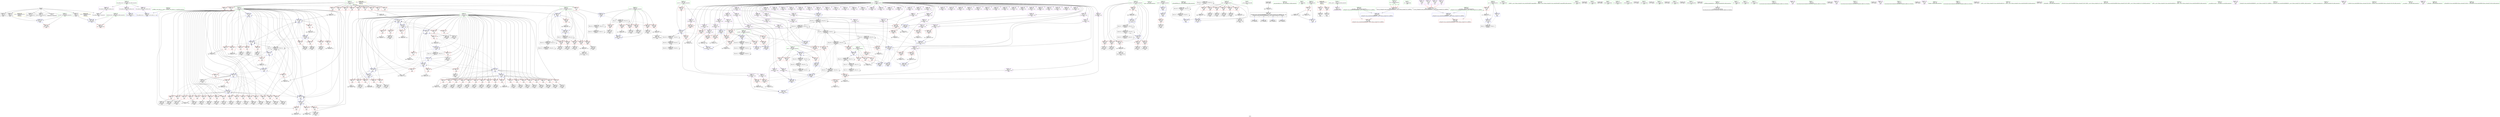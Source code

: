 digraph "SVFG" {
	label="SVFG";

	Node0x563257e503a0 [shape=record,color=grey,label="{NodeID: 0\nNullPtr}"];
	Node0x563257e503a0 -> Node0x563257e3fb70[style=solid];
	Node0x563257e503a0 -> Node0x563257e3fc70[style=solid];
	Node0x563257e503a0 -> Node0x563257e3fd40[style=solid];
	Node0x563257e503a0 -> Node0x563257e3fe10[style=solid];
	Node0x563257e503a0 -> Node0x563257e3fee0[style=solid];
	Node0x563257e503a0 -> Node0x563257e3ffb0[style=solid];
	Node0x563257e503a0 -> Node0x563257e8c8b0[style=solid];
	Node0x563257e99b20 [shape=record,color=grey,label="{NodeID: 526\n192 = cmp(190, 191, )\n}"];
	Node0x563257e8be90 [shape=record,color=red,label="{NodeID: 360\n440\<--439\n\<--arrayidx175\nmain\n}"];
	Node0x563257e8be90 -> Node0x563257e9a5a0[style=solid];
	Node0x563257e87b20 [shape=record,color=red,label="{NodeID: 277\n151\<--74\n\<--j\nmain\n}"];
	Node0x563257e87b20 -> Node0x563257e993a0[style=solid];
	Node0x563257e7bcc0 [shape=record,color=purple,label="{NodeID: 194\n495\<--8\narrayidx210\<--num\nmain\n}"];
	Node0x563257e3e840 [shape=record,color=black,label="{NodeID: 111\n417\<--416\nidxprom161\<--\nmain\n}"];
	Node0x563257e3b4f0 [shape=record,color=green,label="{NodeID: 28\n61\<--62\nmain\<--main_field_insensitive\n}"];
	Node0x563257e818e0 [shape=record,color=blue,label="{NodeID: 388\n252\<--254\narrayidx63\<--mul\nmain\n}"];
	Node0x563257e818e0 -> Node0x563257ebda60[style=dashed];
	Node0x563257e891e0 [shape=record,color=red,label="{NodeID: 305\n567\<--74\n\<--j\nmain\n}"];
	Node0x563257e891e0 -> Node0x563257e85410[style=solid];
	Node0x563257e7d380 [shape=record,color=purple,label="{NodeID: 222\n685\<--34\nllvm.global_ctors_1\<--llvm.global_ctors\nGlob }"];
	Node0x563257e7d380 -> Node0x563257e8c7b0[style=solid];
	Node0x563257e7ea90 [shape=record,color=black,label="{NodeID: 139\n63\<--625\nmain_ret\<--\nmain\n}"];
	Node0x563257e3f5d0 [shape=record,color=green,label="{NodeID: 56\n587\<--588\n_ZNSolsEPFRSoS_E\<--_ZNSolsEPFRSoS_E_field_insensitive\n}"];
	Node0x563257e84390 [shape=record,color=grey,label="{NodeID: 499\n470 = Binary(469, 113, )\n}"];
	Node0x563257e84390 -> Node0x563257e82b90[style=solid];
	Node0x563257e82fa0 [shape=record,color=blue,label="{NodeID: 416\n523\<--517\narrayidx226\<--\nmain\n}"];
	Node0x563257e82fa0 -> Node0x563257eb9150[style=dashed];
	Node0x563257e8a8a0 [shape=record,color=red,label="{NodeID: 333\n455\<--92\n\<--last141\nmain\n}"];
	Node0x563257e8a8a0 -> Node0x563257e84e10[style=solid];
	Node0x563257e86530 [shape=record,color=red,label="{NodeID: 250\n237\<--72\n\<--i\nmain\n}"];
	Node0x563257e86530 -> Node0x563257e40ce0[style=solid];
	Node0x563257e80150 [shape=record,color=purple,label="{NodeID: 167\n316\<--8\narrayidx99\<--num\nmain\n}"];
	Node0x563257e80150 -> Node0x563257e8b9b0[style=solid];
	Node0x563257e40db0 [shape=record,color=black,label="{NodeID: 84\n241\<--240\nidxprom56\<--\nmain\n}"];
	Node0x563257e36f50 [shape=record,color=green,label="{NodeID: 1\n7\<--1\n__dso_handle\<--dummyObj\nGlob }"];
	Node0x563257e99ca0 [shape=record,color=grey,label="{NodeID: 527\n318 = cmp(317, 101, )\n}"];
	Node0x563257e8bf60 [shape=record,color=red,label="{NodeID: 361\n450\<--449\n\<--arrayidx181\nmain\n}"];
	Node0x563257e8bf60 -> Node0x563257e98da0[style=solid];
	Node0x563257e87bf0 [shape=record,color=red,label="{NodeID: 278\n190\<--74\n\<--j\nmain\n}"];
	Node0x563257e87bf0 -> Node0x563257e99b20[style=solid];
	Node0x563257e7bd90 [shape=record,color=purple,label="{NodeID: 195\n498\<--8\narrayidx212\<--num\nmain\n}"];
	Node0x563257e7bd90 -> Node0x563257e8c100[style=solid];
	Node0x563257e3e910 [shape=record,color=black,label="{NodeID: 112\n420\<--419\nidxprom163\<--\nmain\n}"];
	Node0x563257e3b5f0 [shape=record,color=green,label="{NodeID: 29\n64\<--65\nretval\<--retval_field_insensitive\nmain\n}"];
	Node0x563257e3b5f0 -> Node0x563257e7d720[style=solid];
	Node0x563257e3b5f0 -> Node0x563257e8c9b0[style=solid];
	Node0x563257e3b5f0 -> Node0x563257e915b0[style=solid];
	Node0x563257e819b0 [shape=record,color=blue,label="{NodeID: 389\n264\<--257\narrayidx68\<--\nmain\n}"];
	Node0x563257e819b0 -> Node0x563257ebda60[style=dashed];
	Node0x563257e892b0 [shape=record,color=red,label="{NodeID: 306\n597\<--74\n\<--j\nmain\n}"];
	Node0x563257e892b0 -> Node0x563257e99820[style=solid];
	Node0x563257e7d480 [shape=record,color=purple,label="{NodeID: 223\n686\<--34\nllvm.global_ctors_2\<--llvm.global_ctors\nGlob }"];
	Node0x563257e7d480 -> Node0x563257e8c8b0[style=solid];
	Node0x563257e7eb60 [shape=record,color=black,label="{NodeID: 140\n648\<--662\n_ZSteqIcSt11char_traitsIcESaIcEEbRKNSt7__cxx1112basic_stringIT_T0_T1_EEPKS5__ret\<--cmp\n_ZSteqIcSt11char_traitsIcESaIcEEbRKNSt7__cxx1112basic_stringIT_T0_T1_EEPKS5_\n|{<s0>11|<s1>12|<s2>13|<s3>14}}"];
	Node0x563257e7eb60:s0 -> Node0x563257ef7110[style=solid,color=blue];
	Node0x563257e7eb60:s1 -> Node0x563257ef72b0[style=solid,color=blue];
	Node0x563257e7eb60:s2 -> Node0x563257ef73f0[style=solid,color=blue];
	Node0x563257e7eb60:s3 -> Node0x563257ef7530[style=solid,color=blue];
	Node0x563257e3f6d0 [shape=record,color=green,label="{NodeID: 57\n641\<--642\n__gxx_personality_v0\<--__gxx_personality_v0_field_insensitive\n}"];
	Node0x563257e84510 [shape=record,color=grey,label="{NodeID: 500\n371 = Binary(370, 113, )\n}"];
	Node0x563257e84510 -> Node0x563257e82370[style=solid];
	Node0x563257e83070 [shape=record,color=blue,label="{NodeID: 417\n541\<--543\narrayidx237\<--mul238\nmain\n}"];
	Node0x563257e83070 -> Node0x563257eb9150[style=dashed];
	Node0x563257e8a970 [shape=record,color=red,label="{NodeID: 334\n464\<--92\n\<--last141\nmain\n}"];
	Node0x563257e8a970 -> Node0x563257e85290[style=solid];
	Node0x563257e86600 [shape=record,color=red,label="{NodeID: 251\n247\<--72\n\<--i\nmain\n}"];
	Node0x563257e86600 -> Node0x563257e40e80[style=solid];
	Node0x563257e80220 [shape=record,color=purple,label="{NodeID: 168\n323\<--8\narrayidx103\<--num\nmain\n}"];
	Node0x563257e40e80 [shape=record,color=black,label="{NodeID: 85\n248\<--247\nidxprom60\<--\nmain\n}"];
	Node0x563257e515c0 [shape=record,color=green,label="{NodeID: 2\n10\<--1\n.str\<--dummyObj\nGlob }"];
	Node0x563257e99e20 [shape=record,color=grey,label="{NodeID: 528\n226 = cmp(225, 101, )\n}"];
	Node0x563257e8c030 [shape=record,color=red,label="{NodeID: 362\n489\<--488\n\<--arrayidx204\nmain\n}"];
	Node0x563257e8c030 -> Node0x563257e9a420[style=solid];
	Node0x563257e87cc0 [shape=record,color=red,label="{NodeID: 279\n197\<--74\n\<--j\nmain\n}"];
	Node0x563257e87cc0 -> Node0x563257e40590[style=solid];
	Node0x563257e7be60 [shape=record,color=purple,label="{NodeID: 196\n503\<--8\narrayidx214\<--num\nmain\n}"];
	Node0x563257e3e9e0 [shape=record,color=black,label="{NodeID: 113\n427\<--426\nidxprom167\<--\nmain\n}"];
	Node0x563257e3b6c0 [shape=record,color=green,label="{NodeID: 30\n66\<--67\nt\<--t_field_insensitive\nmain\n}"];
	Node0x563257e3b6c0 -> Node0x563257e7d7f0[style=solid];
	Node0x563257e3b6c0 -> Node0x563257e8cb50[style=solid];
	Node0x563257e81a80 [shape=record,color=blue,label="{NodeID: 390\n84\<--268\nlast\<--inc70\nmain\n}"];
	Node0x563257e81a80 -> Node0x563257ec1b60[style=dashed];
	Node0x563257e89380 [shape=record,color=red,label="{NodeID: 307\n604\<--74\n\<--j\nmain\n}"];
	Node0x563257e89380 -> Node0x563257e7e9c0[style=solid];
	Node0x563257e7d580 [shape=record,color=red,label="{NodeID: 224\n102\<--14\n\<--stdin\nmain\n}"];
	Node0x563257e7d580 -> Node0x563257e40180[style=solid];
	Node0x563257e7ec30 [shape=record,color=purple,label="{NodeID: 141\n45\<--4\n\<--_ZStL8__ioinit\n__cxx_global_var_init\n}"];
	Node0x563257e3f7d0 [shape=record,color=green,label="{NodeID: 58\n651\<--652\n__lhs.addr\<--__lhs.addr_field_insensitive\n_ZSteqIcSt11char_traitsIcESaIcEEbRKNSt7__cxx1112basic_stringIT_T0_T1_EEPKS5_\n}"];
	Node0x563257e3f7d0 -> Node0x563257e8c510[style=solid];
	Node0x563257e3f7d0 -> Node0x563257e91680[style=solid];
	Node0x563257e84690 [shape=record,color=grey,label="{NodeID: 501\n280 = Binary(279, 113, )\n}"];
	Node0x563257e84690 -> Node0x563257e81cf0[style=solid];
	Node0x563257e83140 [shape=record,color=blue,label="{NodeID: 418\n553\<--546\narrayidx244\<--\nmain\n}"];
	Node0x563257e83140 -> Node0x563257eb9150[style=dashed];
	Node0x563257e8aa40 [shape=record,color=red,label="{NodeID: 335\n425\<--94\n\<--cur152\nmain\n}"];
	Node0x563257e8aa40 -> Node0x563257e82850[style=solid];
	Node0x563257e866d0 [shape=record,color=red,label="{NodeID: 252\n258\<--72\n\<--i\nmain\n}"];
	Node0x563257e866d0 -> Node0x563257e41020[style=solid];
	Node0x563257e802f0 [shape=record,color=purple,label="{NodeID: 169\n326\<--8\narrayidx105\<--num\nmain\n}"];
	Node0x563257e802f0 -> Node0x563257e81f60[style=solid];
	Node0x563257e40f50 [shape=record,color=black,label="{NodeID: 86\n251\<--250\nidxprom62\<--\nmain\n}"];
	Node0x563257e5f520 [shape=record,color=green,label="{NodeID: 3\n12\<--1\n.str.1\<--dummyObj\nGlob }"];
	Node0x563257ef4cd0 [shape=record,color=black,label="{NodeID: 695\n650 = PHI(169, 174, 183, 381, )\n1st arg _ZSteqIcSt11char_traitsIcESaIcEEbRKNSt7__cxx1112basic_stringIT_T0_T1_EEPKS5_ }"];
	Node0x563257ef4cd0 -> Node0x563257e91750[style=solid];
	Node0x563257e99fa0 [shape=record,color=grey,label="{NodeID: 529\n481 = cmp(480, 113, )\n}"];
	Node0x563257e8c100 [shape=record,color=red,label="{NodeID: 363\n499\<--498\n\<--arrayidx212\nmain\n}"];
	Node0x563257e8c100 -> Node0x563257e82e00[style=solid];
	Node0x563257e87d90 [shape=record,color=red,label="{NodeID: 280\n207\<--74\n\<--j\nmain\n}"];
	Node0x563257e87d90 -> Node0x563257e40730[style=solid];
	Node0x563257e7bf30 [shape=record,color=purple,label="{NodeID: 197\n506\<--8\narrayidx216\<--num\nmain\n}"];
	Node0x563257e7bf30 -> Node0x563257e82ed0[style=solid];
	Node0x563257e3eab0 [shape=record,color=black,label="{NodeID: 114\n430\<--429\nidxprom169\<--\nmain\n}"];
	Node0x563257e3b790 [shape=record,color=green,label="{NodeID: 31\n68\<--69\ncas\<--cas_field_insensitive\nmain\n}"];
	Node0x563257e3b790 -> Node0x563257e7d8c0[style=solid];
	Node0x563257e3b790 -> Node0x563257e8ca80[style=solid];
	Node0x563257e3b790 -> Node0x563257e83480[style=solid];
	Node0x563257e81b50 [shape=record,color=blue,label="{NodeID: 391\n74\<--273\nj\<--inc73\nmain\n}"];
	Node0x563257e81b50 -> Node0x563257e87bf0[style=dashed];
	Node0x563257e81b50 -> Node0x563257e87cc0[style=dashed];
	Node0x563257e81b50 -> Node0x563257e87d90[style=dashed];
	Node0x563257e81b50 -> Node0x563257e87e60[style=dashed];
	Node0x563257e81b50 -> Node0x563257e87f30[style=dashed];
	Node0x563257e81b50 -> Node0x563257e815a0[style=dashed];
	Node0x563257e81b50 -> Node0x563257e81b50[style=dashed];
	Node0x563257e81b50 -> Node0x563257e81cf0[style=dashed];
	Node0x563257e81b50 -> Node0x563257e91340[style=dashed];
	Node0x563257e81b50 -> Node0x563257ecd960[style=dashed];
	Node0x563257e89450 [shape=record,color=red,label="{NodeID: 308\n612\<--74\n\<--j\nmain\n}"];
	Node0x563257e89450 -> Node0x563257e83f10[style=solid];
	Node0x563257e7d650 [shape=record,color=red,label="{NodeID: 225\n108\<--19\n\<--stdout\nmain\n}"];
	Node0x563257e7d650 -> Node0x563257e40250[style=solid];
	Node0x563257e7ed00 [shape=record,color=purple,label="{NodeID: 142\n145\<--8\narrayidx\<--num\nmain\n}"];
	Node0x563257e3f8a0 [shape=record,color=green,label="{NodeID: 59\n653\<--654\n__rhs.addr\<--__rhs.addr_field_insensitive\n_ZSteqIcSt11char_traitsIcESaIcEEbRKNSt7__cxx1112basic_stringIT_T0_T1_EEPKS5_\n}"];
	Node0x563257e3f8a0 -> Node0x563257e8c5e0[style=solid];
	Node0x563257e3f8a0 -> Node0x563257e91750[style=solid];
	Node0x563257e84810 [shape=record,color=grey,label="{NodeID: 502\n477 = Binary(476, 113, )\n}"];
	Node0x563257e84810 -> Node0x563257e82d30[style=solid];
	Node0x563257e83210 [shape=record,color=blue,label="{NodeID: 419\n96\<--557\nlast196\<--dec246\nmain\n}"];
	Node0x563257e83210 -> Node0x563257eb8750[style=dashed];
	Node0x563257e8ab10 [shape=record,color=red,label="{NodeID: 336\n441\<--94\n\<--cur152\nmain\n}"];
	Node0x563257e8ab10 -> Node0x563257e9a5a0[style=solid];
	Node0x563257e867a0 [shape=record,color=red,label="{NodeID: 253\n286\<--72\n\<--i\nmain\n}"];
	Node0x563257e867a0 -> Node0x563257e411c0[style=solid];
	Node0x563257e803c0 [shape=record,color=purple,label="{NodeID: 170\n331\<--8\narrayidx108\<--num\nmain\n}"];
	Node0x563257e41020 [shape=record,color=black,label="{NodeID: 87\n259\<--258\nidxprom65\<--\nmain\n}"];
	Node0x563257e71e70 [shape=record,color=green,label="{NodeID: 4\n14\<--1\nstdin\<--dummyObj\nGlob }"];
	Node0x563257ef4da0 [shape=record,color=black,label="{NodeID: 696\n649 = PHI(78, 78, 78, 78, )\n0th arg _ZSteqIcSt11char_traitsIcESaIcEEbRKNSt7__cxx1112basic_stringIT_T0_T1_EEPKS5_ }"];
	Node0x563257ef4da0 -> Node0x563257e91680[style=solid];
	Node0x563257e9a120 [shape=record,color=grey,label="{NodeID: 530\n534 = cmp(532, 533, )\n}"];
	Node0x563257e8c1d0 [shape=record,color=red,label="{NodeID: 364\n514\<--513\n\<--arrayidx220\nmain\n}"];
	Node0x563257e8c1d0 -> Node0x563257e99520[style=solid];
	Node0x563257e87e60 [shape=record,color=red,label="{NodeID: 281\n215\<--74\n\<--j\nmain\n}"];
	Node0x563257e87e60 -> Node0x563257e408d0[style=solid];
	Node0x563257e7c000 [shape=record,color=purple,label="{NodeID: 198\n510\<--8\narrayidx218\<--num\nmain\n}"];
	Node0x563257e3eb80 [shape=record,color=black,label="{NodeID: 115\n435\<--434\nidxprom172\<--\nmain\n}"];
	Node0x563257e3b860 [shape=record,color=green,label="{NodeID: 32\n70\<--71\nn\<--n_field_insensitive\nmain\n}"];
	Node0x563257e3b860 -> Node0x563257e7d990[style=solid];
	Node0x563257e3b860 -> Node0x563257e7da60[style=solid];
	Node0x563257e3b860 -> Node0x563257e855c0[style=solid];
	Node0x563257e3b860 -> Node0x563257e85690[style=solid];
	Node0x563257e3b860 -> Node0x563257e85760[style=solid];
	Node0x563257e3b860 -> Node0x563257e85830[style=solid];
	Node0x563257e3b860 -> Node0x563257e85900[style=solid];
	Node0x563257e3b860 -> Node0x563257e859d0[style=solid];
	Node0x563257e3b860 -> Node0x563257e85aa0[style=solid];
	Node0x563257e3b860 -> Node0x563257e85b70[style=solid];
	Node0x563257e3b860 -> Node0x563257e85c40[style=solid];
	Node0x563257e3b860 -> Node0x563257e85d10[style=solid];
	Node0x563257e81c20 [shape=record,color=blue,label="{NodeID: 392\n88\<--277\nlast76\<--\nmain\n}"];
	Node0x563257e81c20 -> Node0x563257e89e10[style=dashed];
	Node0x563257e81c20 -> Node0x563257e89ee0[style=dashed];
	Node0x563257e81c20 -> Node0x563257e89fb0[style=dashed];
	Node0x563257e81c20 -> Node0x563257e8a080[style=dashed];
	Node0x563257e81c20 -> Node0x563257e8a150[style=dashed];
	Node0x563257e81c20 -> Node0x563257e8a220[style=dashed];
	Node0x563257e81c20 -> Node0x563257e821d0[style=dashed];
	Node0x563257e81c20 -> Node0x563257ebf860[style=dashed];
	Node0x563257e81c20 -> Node0x563257ec0760[style=dashed];
	Node0x563257e89520 [shape=record,color=red,label="{NodeID: 309\n627\<--80\nexn\<--exn.slot\nmain\n}"];
	Node0x563257e7d720 [shape=record,color=red,label="{NodeID: 226\n625\<--64\n\<--retval\nmain\n}"];
	Node0x563257e7d720 -> Node0x563257e7ea90[style=solid];
	Node0x563257e7edd0 [shape=record,color=purple,label="{NodeID: 143\n148\<--8\narrayidx11\<--num\nmain\n}"];
	Node0x563257e3f970 [shape=record,color=green,label="{NodeID: 60\n660\<--661\n_ZNKSt7__cxx1112basic_stringIcSt11char_traitsIcESaIcEE7compareEPKc\<--_ZNKSt7__cxx1112basic_stringIcSt11char_traitsIcESaIcEE7compareEPKc_field_insensitive\n}"];
	Node0x563257e84990 [shape=record,color=grey,label="{NodeID: 503\n548 = Binary(547, 113, )\n}"];
	Node0x563257e84990 -> Node0x563257e7e750[style=solid];
	Node0x563257e832e0 [shape=record,color=blue,label="{NodeID: 420\n72\<--562\ni\<--dec249\nmain\n}"];
	Node0x563257e832e0 -> Node0x563257e87300[style=dashed];
	Node0x563257e832e0 -> Node0x563257e873d0[style=dashed];
	Node0x563257e832e0 -> Node0x563257e874a0[style=dashed];
	Node0x563257e832e0 -> Node0x563257e87570[style=dashed];
	Node0x563257e832e0 -> Node0x563257e87640[style=dashed];
	Node0x563257e832e0 -> Node0x563257e825e0[style=dashed];
	Node0x563257e832e0 -> Node0x563257e82d30[style=dashed];
	Node0x563257e832e0 -> Node0x563257e832e0[style=dashed];
	Node0x563257e832e0 -> Node0x563257e912b0[style=dashed];
	Node0x563257e8abe0 [shape=record,color=red,label="{NodeID: 337\n454\<--94\n\<--cur152\nmain\n}"];
	Node0x563257e8abe0 -> Node0x563257e829f0[style=solid];
	Node0x563257e86870 [shape=record,color=red,label="{NodeID: 254\n296\<--72\n\<--i\nmain\n}"];
	Node0x563257e86870 -> Node0x563257e41360[style=solid];
	Node0x563257e80490 [shape=record,color=purple,label="{NodeID: 171\n334\<--8\narrayidx110\<--num\nmain\n}"];
	Node0x563257e80490 -> Node0x563257e8ba80[style=solid];
	Node0x563257e410f0 [shape=record,color=black,label="{NodeID: 88\n263\<--262\nidxprom67\<--add\nmain\n}"];
	Node0x563257e3cbe0 [shape=record,color=green,label="{NodeID: 5\n15\<--1\n.str.2\<--dummyObj\nGlob }"];
	Node0x563257ef41d0 [shape=record,color=black,label="{NodeID: 697\n610 = PHI()\n}"];
	Node0x563257e9a2a0 [shape=record,color=grey,label="{NodeID: 531\n141 = cmp(139, 140, )\n}"];
	Node0x563257e8c2a0 [shape=record,color=red,label="{NodeID: 365\n532\<--531\n\<--arrayidx231\nmain\n}"];
	Node0x563257e8c2a0 -> Node0x563257e9a120[style=solid];
	Node0x563257e87f30 [shape=record,color=red,label="{NodeID: 282\n272\<--74\n\<--j\nmain\n}"];
	Node0x563257e87f30 -> Node0x563257e84210[style=solid];
	Node0x563257e7c0d0 [shape=record,color=purple,label="{NodeID: 199\n513\<--8\narrayidx220\<--num\nmain\n}"];
	Node0x563257e7c0d0 -> Node0x563257e8c1d0[style=solid];
	Node0x563257e3ec50 [shape=record,color=black,label="{NodeID: 116\n438\<--437\nidxprom174\<--\nmain\n}"];
	Node0x563257e3b930 [shape=record,color=green,label="{NodeID: 33\n72\<--73\ni\<--i_field_insensitive\nmain\n}"];
	Node0x563257e3b930 -> Node0x563257e85de0[style=solid];
	Node0x563257e3b930 -> Node0x563257e85eb0[style=solid];
	Node0x563257e3b930 -> Node0x563257e85f80[style=solid];
	Node0x563257e3b930 -> Node0x563257e86050[style=solid];
	Node0x563257e3b930 -> Node0x563257e86120[style=solid];
	Node0x563257e3b930 -> Node0x563257e861f0[style=solid];
	Node0x563257e3b930 -> Node0x563257e862c0[style=solid];
	Node0x563257e3b930 -> Node0x563257e86390[style=solid];
	Node0x563257e3b930 -> Node0x563257e86460[style=solid];
	Node0x563257e3b930 -> Node0x563257e86530[style=solid];
	Node0x563257e3b930 -> Node0x563257e86600[style=solid];
	Node0x563257e3b930 -> Node0x563257e866d0[style=solid];
	Node0x563257e3b930 -> Node0x563257e867a0[style=solid];
	Node0x563257e3b930 -> Node0x563257e86870[style=solid];
	Node0x563257e3b930 -> Node0x563257e86940[style=solid];
	Node0x563257e3b930 -> Node0x563257e86a10[style=solid];
	Node0x563257e3b930 -> Node0x563257e86ae0[style=solid];
	Node0x563257e3b930 -> Node0x563257e86bb0[style=solid];
	Node0x563257e3b930 -> Node0x563257e86c80[style=solid];
	Node0x563257e3b930 -> Node0x563257e86d50[style=solid];
	Node0x563257e3b930 -> Node0x563257e86e20[style=solid];
	Node0x563257e3b930 -> Node0x563257e86ef0[style=solid];
	Node0x563257e3b930 -> Node0x563257e86fc0[style=solid];
	Node0x563257e3b930 -> Node0x563257e87090[style=solid];
	Node0x563257e3b930 -> Node0x563257e87160[style=solid];
	Node0x563257e3b930 -> Node0x563257e87230[style=solid];
	Node0x563257e3b930 -> Node0x563257e87300[style=solid];
	Node0x563257e3b930 -> Node0x563257e873d0[style=solid];
	Node0x563257e3b930 -> Node0x563257e874a0[style=solid];
	Node0x563257e3b930 -> Node0x563257e87570[style=solid];
	Node0x563257e3b930 -> Node0x563257e87640[style=solid];
	Node0x563257e3b930 -> Node0x563257e87710[style=solid];
	Node0x563257e3b930 -> Node0x563257e877e0[style=solid];
	Node0x563257e3b930 -> Node0x563257e878b0[style=solid];
	Node0x563257e3b930 -> Node0x563257e8cc20[style=solid];
	Node0x563257e3b930 -> Node0x563257e8d030[style=solid];
	Node0x563257e3b930 -> Node0x563257e8d100[style=solid];
	Node0x563257e3b930 -> Node0x563257e82370[style=solid];
	Node0x563257e3b930 -> Node0x563257e825e0[style=solid];
	Node0x563257e3b930 -> Node0x563257e82b90[style=solid];
	Node0x563257e3b930 -> Node0x563257e82d30[style=solid];
	Node0x563257e3b930 -> Node0x563257e832e0[style=solid];
	Node0x563257e3b930 -> Node0x563257e912b0[style=solid];
	Node0x563257e3b930 -> Node0x563257e914e0[style=solid];
	Node0x563257e81cf0 [shape=record,color=blue,label="{NodeID: 393\n74\<--280\nj\<--sub\nmain\n}"];
	Node0x563257e81cf0 -> Node0x563257e88000[style=dashed];
	Node0x563257e81cf0 -> Node0x563257e880d0[style=dashed];
	Node0x563257e81cf0 -> Node0x563257e881a0[style=dashed];
	Node0x563257e81cf0 -> Node0x563257e88270[style=dashed];
	Node0x563257e81cf0 -> Node0x563257e88340[style=dashed];
	Node0x563257e81cf0 -> Node0x563257e815a0[style=dashed];
	Node0x563257e81cf0 -> Node0x563257e81cf0[style=dashed];
	Node0x563257e81cf0 -> Node0x563257e822a0[style=dashed];
	Node0x563257e81cf0 -> Node0x563257e91340[style=dashed];
	Node0x563257e81cf0 -> Node0x563257ecd960[style=dashed];
	Node0x563257e895f0 [shape=record,color=red,label="{NodeID: 310\n628\<--82\nsel\<--ehselector.slot\nmain\n}"];
	Node0x563257e7d7f0 [shape=record,color=red,label="{NodeID: 227\n121\<--66\n\<--t\nmain\n}"];
	Node0x563257e7d7f0 -> Node0x563257e84b10[style=solid];
	Node0x563257e7d7f0 -> Node0x563257e9a8a0[style=solid];
	Node0x563257e7eea0 [shape=record,color=purple,label="{NodeID: 144\n196\<--8\narrayidx31\<--num\nmain\n}"];
	Node0x563257e3fa70 [shape=record,color=green,label="{NodeID: 61\n36\<--680\n_GLOBAL__sub_I_Alice.li_1_1.cpp\<--_GLOBAL__sub_I_Alice.li_1_1.cpp_field_insensitive\n}"];
	Node0x563257e3fa70 -> Node0x563257e8c7b0[style=solid];
	Node0x563257e84b10 [shape=record,color=grey,label="{NodeID: 504\n122 = Binary(121, 123, )\n}"];
	Node0x563257e84b10 -> Node0x563257e8cb50[style=solid];
	Node0x563257e833b0 [shape=record,color=blue,label="{NodeID: 421\n74\<--568\nj\<--inc253\nmain\n}"];
	Node0x563257e833b0 -> Node0x563257e88410[style=dashed];
	Node0x563257e833b0 -> Node0x563257e884e0[style=dashed];
	Node0x563257e833b0 -> Node0x563257e885b0[style=dashed];
	Node0x563257e833b0 -> Node0x563257e88680[style=dashed];
	Node0x563257e833b0 -> Node0x563257e88750[style=dashed];
	Node0x563257e833b0 -> Node0x563257e88820[style=dashed];
	Node0x563257e833b0 -> Node0x563257e888f0[style=dashed];
	Node0x563257e833b0 -> Node0x563257e889c0[style=dashed];
	Node0x563257e833b0 -> Node0x563257e88a90[style=dashed];
	Node0x563257e833b0 -> Node0x563257e88b60[style=dashed];
	Node0x563257e833b0 -> Node0x563257e88c30[style=dashed];
	Node0x563257e833b0 -> Node0x563257e88d00[style=dashed];
	Node0x563257e833b0 -> Node0x563257e88dd0[style=dashed];
	Node0x563257e833b0 -> Node0x563257e88ea0[style=dashed];
	Node0x563257e833b0 -> Node0x563257e88f70[style=dashed];
	Node0x563257e833b0 -> Node0x563257e89040[style=dashed];
	Node0x563257e833b0 -> Node0x563257e89110[style=dashed];
	Node0x563257e833b0 -> Node0x563257e891e0[style=dashed];
	Node0x563257e833b0 -> Node0x563257e833b0[style=dashed];
	Node0x563257e833b0 -> Node0x563257e91340[style=dashed];
	Node0x563257e833b0 -> Node0x563257ecd960[style=dashed];
	Node0x563257e8acb0 [shape=record,color=red,label="{NodeID: 338\n508\<--96\n\<--last196\nmain\n}"];
	Node0x563257e8acb0 -> Node0x563257e7e0d0[style=solid];
	Node0x563257e86940 [shape=record,color=red,label="{NodeID: 255\n304\<--72\n\<--i\nmain\n}"];
	Node0x563257e86940 -> Node0x563257e41500[style=solid];
	Node0x563257e80560 [shape=record,color=purple,label="{NodeID: 172\n341\<--8\narrayidx114\<--num\nmain\n}"];
	Node0x563257e411c0 [shape=record,color=black,label="{NodeID: 89\n287\<--286\nidxprom80\<--\nmain\n}"];
	Node0x563257e3c8c0 [shape=record,color=green,label="{NodeID: 6\n17\<--1\n.str.3\<--dummyObj\nGlob }"];
	Node0x563257ef42a0 [shape=record,color=black,label="{NodeID: 698\n616 = PHI()\n}"];
	Node0x563257e9a420 [shape=record,color=grey,label="{NodeID: 532\n490 = cmp(489, 101, )\n}"];
	Node0x563257e8c370 [shape=record,color=red,label="{NodeID: 366\n542\<--541\n\<--arrayidx237\nmain\n}"];
	Node0x563257e8c370 -> Node0x563257e98c20[style=solid];
	Node0x563257e88000 [shape=record,color=red,label="{NodeID: 283\n283\<--74\n\<--j\nmain\n}"];
	Node0x563257e88000 -> Node0x563257e9aa20[style=solid];
	Node0x563257e7c1a0 [shape=record,color=purple,label="{NodeID: 200\n520\<--8\narrayidx224\<--num\nmain\n}"];
	Node0x563257e3ed20 [shape=record,color=black,label="{NodeID: 117\n445\<--444\nidxprom178\<--\nmain\n}"];
	Node0x563257e3ba00 [shape=record,color=green,label="{NodeID: 34\n74\<--75\nj\<--j_field_insensitive\nmain\n}"];
	Node0x563257e3ba00 -> Node0x563257e87980[style=solid];
	Node0x563257e3ba00 -> Node0x563257e87a50[style=solid];
	Node0x563257e3ba00 -> Node0x563257e87b20[style=solid];
	Node0x563257e3ba00 -> Node0x563257e87bf0[style=solid];
	Node0x563257e3ba00 -> Node0x563257e87cc0[style=solid];
	Node0x563257e3ba00 -> Node0x563257e87d90[style=solid];
	Node0x563257e3ba00 -> Node0x563257e87e60[style=solid];
	Node0x563257e3ba00 -> Node0x563257e87f30[style=solid];
	Node0x563257e3ba00 -> Node0x563257e88000[style=solid];
	Node0x563257e3ba00 -> Node0x563257e880d0[style=solid];
	Node0x563257e3ba00 -> Node0x563257e881a0[style=solid];
	Node0x563257e3ba00 -> Node0x563257e88270[style=solid];
	Node0x563257e3ba00 -> Node0x563257e88340[style=solid];
	Node0x563257e3ba00 -> Node0x563257e88410[style=solid];
	Node0x563257e3ba00 -> Node0x563257e884e0[style=solid];
	Node0x563257e3ba00 -> Node0x563257e885b0[style=solid];
	Node0x563257e3ba00 -> Node0x563257e88680[style=solid];
	Node0x563257e3ba00 -> Node0x563257e88750[style=solid];
	Node0x563257e3ba00 -> Node0x563257e88820[style=solid];
	Node0x563257e3ba00 -> Node0x563257e888f0[style=solid];
	Node0x563257e3ba00 -> Node0x563257e889c0[style=solid];
	Node0x563257e3ba00 -> Node0x563257e88a90[style=solid];
	Node0x563257e3ba00 -> Node0x563257e88b60[style=solid];
	Node0x563257e3ba00 -> Node0x563257e88c30[style=solid];
	Node0x563257e3ba00 -> Node0x563257e88d00[style=solid];
	Node0x563257e3ba00 -> Node0x563257e88dd0[style=solid];
	Node0x563257e3ba00 -> Node0x563257e88ea0[style=solid];
	Node0x563257e3ba00 -> Node0x563257e88f70[style=solid];
	Node0x563257e3ba00 -> Node0x563257e89040[style=solid];
	Node0x563257e3ba00 -> Node0x563257e89110[style=solid];
	Node0x563257e3ba00 -> Node0x563257e891e0[style=solid];
	Node0x563257e3ba00 -> Node0x563257e892b0[style=solid];
	Node0x563257e3ba00 -> Node0x563257e89380[style=solid];
	Node0x563257e3ba00 -> Node0x563257e89450[style=solid];
	Node0x563257e3ba00 -> Node0x563257e8ccf0[style=solid];
	Node0x563257e3ba00 -> Node0x563257e8cdc0[style=solid];
	Node0x563257e3ba00 -> Node0x563257e815a0[style=solid];
	Node0x563257e3ba00 -> Node0x563257e81b50[style=solid];
	Node0x563257e3ba00 -> Node0x563257e81cf0[style=solid];
	Node0x563257e3ba00 -> Node0x563257e822a0[style=solid];
	Node0x563257e3ba00 -> Node0x563257e82440[style=solid];
	Node0x563257e3ba00 -> Node0x563257e833b0[style=solid];
	Node0x563257e3ba00 -> Node0x563257e91340[style=solid];
	Node0x563257e3ba00 -> Node0x563257e91410[style=solid];
	Node0x563257eccf60 [shape=record,color=black,label="{NodeID: 643\nMR_8V_3 = PHI(MR_8V_4, MR_8V_2, )\npts\{69 \}\n}"];
	Node0x563257eccf60 -> Node0x563257e7d8c0[style=dashed];
	Node0x563257eccf60 -> Node0x563257e83480[style=dashed];
	Node0x563257e81dc0 [shape=record,color=blue,label="{NodeID: 394\n90\<--302\ncur87\<--\nmain\n}"];
	Node0x563257e81dc0 -> Node0x563257e8a2f0[style=dashed];
	Node0x563257e81dc0 -> Node0x563257e8a3c0[style=dashed];
	Node0x563257e81dc0 -> Node0x563257e8a490[style=dashed];
	Node0x563257e81dc0 -> Node0x563257ec0c60[style=dashed];
	Node0x563257e896c0 [shape=record,color=red,label="{NodeID: 311\n222\<--84\n\<--last\nmain\n}"];
	Node0x563257e896c0 -> Node0x563257e40a70[style=solid];
	Node0x563257e7d8c0 [shape=record,color=red,label="{NodeID: 228\n576\<--68\n\<--cas\nmain\n}"];
	Node0x563257e7d8c0 -> Node0x563257e98620[style=solid];
	Node0x563257e7ef70 [shape=record,color=purple,label="{NodeID: 145\n199\<--8\narrayidx33\<--num\nmain\n}"];
	Node0x563257e7ef70 -> Node0x563257e8b400[style=solid];
	Node0x563257e3fb70 [shape=record,color=black,label="{NodeID: 62\n2\<--3\ndummyVal\<--dummyVal\n}"];
	Node0x563257e84c90 [shape=record,color=grey,label="{NodeID: 505\n268 = Binary(267, 113, )\n}"];
	Node0x563257e84c90 -> Node0x563257e81a80[style=solid];
	Node0x563257e83480 [shape=record,color=blue,label="{NodeID: 422\n68\<--577\ncas\<--inc258\nmain\n}"];
	Node0x563257e83480 -> Node0x563257eccf60[style=dashed];
	Node0x563257e8ad80 [shape=record,color=red,label="{NodeID: 339\n518\<--96\n\<--last196\nmain\n}"];
	Node0x563257e8ad80 -> Node0x563257e7e270[style=solid];
	Node0x563257e86a10 [shape=record,color=red,label="{NodeID: 256\n311\<--72\n\<--i\nmain\n}"];
	Node0x563257e86a10 -> Node0x563257e416a0[style=solid];
	Node0x563257e80630 [shape=record,color=purple,label="{NodeID: 173\n344\<--8\narrayidx116\<--num\nmain\n}"];
	Node0x563257e80630 -> Node0x563257e8bb50[style=solid];
	Node0x563257e80630 -> Node0x563257e82030[style=solid];
	Node0x563257e41290 [shape=record,color=black,label="{NodeID: 90\n290\<--289\nidxprom82\<--\nmain\n}"];
	Node0x563257e3c950 [shape=record,color=green,label="{NodeID: 7\n19\<--1\nstdout\<--dummyObj\nGlob }"];
	Node0x563257ef4370 [shape=record,color=black,label="{NodeID: 699\n659 = PHI()\n}"];
	Node0x563257ef4370 -> Node0x563257e9b620[style=solid];
	Node0x563257e9a5a0 [shape=record,color=grey,label="{NodeID: 533\n442 = cmp(440, 441, )\n}"];
	Node0x563257e8c440 [shape=record,color=red,label="{NodeID: 367\n607\<--606\n\<--arrayidx274\nmain\n}"];
	Node0x563257e880d0 [shape=record,color=red,label="{NodeID: 284\n289\<--74\n\<--j\nmain\n}"];
	Node0x563257e880d0 -> Node0x563257e41290[style=solid];
	Node0x563257e7c270 [shape=record,color=purple,label="{NodeID: 201\n523\<--8\narrayidx226\<--num\nmain\n}"];
	Node0x563257e7c270 -> Node0x563257e82fa0[style=solid];
	Node0x563257e7db40 [shape=record,color=black,label="{NodeID: 118\n448\<--447\nidxprom180\<--\nmain\n}"];
	Node0x563257e3bad0 [shape=record,color=green,label="{NodeID: 35\n76\<--77\nk\<--k_field_insensitive\nmain\n}"];
	Node0x563257ecd460 [shape=record,color=black,label="{NodeID: 644\nMR_12V_2 = PHI(MR_12V_11, MR_12V_1, )\npts\{73 \}\n}"];
	Node0x563257ecd460 -> Node0x563257e8cc20[style=dashed];
	Node0x563257e81e90 [shape=record,color=blue,label="{NodeID: 395\n309\<--101\narrayidx95\<--\nmain\n}"];
	Node0x563257e81e90 -> Node0x563257e8b9b0[style=dashed];
	Node0x563257e81e90 -> Node0x563257e8ba80[style=dashed];
	Node0x563257e81e90 -> Node0x563257e8bb50[style=dashed];
	Node0x563257e81e90 -> Node0x563257e81f60[style=dashed];
	Node0x563257e81e90 -> Node0x563257e82030[style=dashed];
	Node0x563257e81e90 -> Node0x563257e82100[style=dashed];
	Node0x563257e89790 [shape=record,color=red,label="{NodeID: 312\n232\<--84\n\<--last\nmain\n}"];
	Node0x563257e89790 -> Node0x563257e40c10[style=solid];
	Node0x563257e7d990 [shape=record,color=red,label="{NodeID: 229\n134\<--70\n\<--n\nmain\n}"];
	Node0x563257e7d990 -> Node0x563257e9b7a0[style=solid];
	Node0x563257e7f040 [shape=record,color=purple,label="{NodeID: 146\n206\<--8\narrayidx37\<--num\nmain\n}"];
	Node0x563257e3fc70 [shape=record,color=black,label="{NodeID: 63\n155\<--3\n\<--dummyVal\nmain\n}"];
	Node0x563257e84e10 [shape=record,color=grey,label="{NodeID: 506\n456 = Binary(455, 113, )\n}"];
	Node0x563257e84e10 -> Node0x563257e7dbd0[style=solid];
	Node0x563257e912b0 [shape=record,color=blue,label="{NodeID: 423\n72\<--113\ni\<--\nmain\n}"];
	Node0x563257e912b0 -> Node0x563257e87710[style=dashed];
	Node0x563257e912b0 -> Node0x563257e877e0[style=dashed];
	Node0x563257e912b0 -> Node0x563257e878b0[style=dashed];
	Node0x563257e912b0 -> Node0x563257e914e0[style=dashed];
	Node0x563257e912b0 -> Node0x563257ecd460[style=dashed];
	Node0x563257e8ae50 [shape=record,color=red,label="{NodeID: 340\n526\<--96\n\<--last196\nmain\n}"];
	Node0x563257e8ae50 -> Node0x563257e7e410[style=solid];
	Node0x563257e86ae0 [shape=record,color=red,label="{NodeID: 257\n321\<--72\n\<--i\nmain\n}"];
	Node0x563257e86ae0 -> Node0x563257e41840[style=solid];
	Node0x563257e80700 [shape=record,color=purple,label="{NodeID: 174\n352\<--8\narrayidx120\<--num\nmain\n}"];
	Node0x563257e41360 [shape=record,color=black,label="{NodeID: 91\n297\<--296\nidxprom88\<--\nmain\n}"];
	Node0x563257e377b0 [shape=record,color=green,label="{NodeID: 8\n20\<--1\n_ZSt3cin\<--dummyObj\nGlob }"];
	Node0x563257ef6c10 [shape=record,color=black,label="{NodeID: 700\n117 = PHI()\n}"];
	Node0x563257e9a720 [shape=record,color=grey,label="{NodeID: 534\n181 = cmp(179, 180, )\n}"];
	Node0x563257e8c510 [shape=record,color=red,label="{NodeID: 368\n657\<--651\n\<--__lhs.addr\n_ZSteqIcSt11char_traitsIcESaIcEEbRKNSt7__cxx1112basic_stringIT_T0_T1_EEPKS5_\n}"];
	Node0x563257e881a0 [shape=record,color=red,label="{NodeID: 285\n299\<--74\n\<--j\nmain\n}"];
	Node0x563257e881a0 -> Node0x563257e41430[style=solid];
	Node0x563257e7c340 [shape=record,color=purple,label="{NodeID: 202\n528\<--8\narrayidx229\<--num\nmain\n}"];
	Node0x563257e7dbd0 [shape=record,color=black,label="{NodeID: 119\n457\<--456\nidxprom185\<--add184\nmain\n}"];
	Node0x563257e3bba0 [shape=record,color=green,label="{NodeID: 36\n78\<--79\ndir\<--dir_field_insensitive\nmain\n|{<s0>11|<s1>12|<s2>13|<s3>14}}"];
	Node0x563257e3bba0:s0 -> Node0x563257ef4da0[style=solid,color=red];
	Node0x563257e3bba0:s1 -> Node0x563257ef4da0[style=solid,color=red];
	Node0x563257e3bba0:s2 -> Node0x563257ef4da0[style=solid,color=red];
	Node0x563257e3bba0:s3 -> Node0x563257ef4da0[style=solid,color=red];
	Node0x563257ecd960 [shape=record,color=black,label="{NodeID: 645\nMR_14V_2 = PHI(MR_14V_16, MR_14V_1, )\npts\{75 \}\n}"];
	Node0x563257ecd960 -> Node0x563257e8ccf0[style=dashed];
	Node0x563257ecd960 -> Node0x563257e815a0[style=dashed];
	Node0x563257ecd960 -> Node0x563257e81cf0[style=dashed];
	Node0x563257ecd960 -> Node0x563257e82440[style=dashed];
	Node0x563257ecd960 -> Node0x563257e91340[style=dashed];
	Node0x563257ecd960 -> Node0x563257ecd960[style=dashed];
	Node0x563257e81f60 [shape=record,color=blue,label="{NodeID: 396\n326\<--320\narrayidx105\<--\nmain\n}"];
	Node0x563257e81f60 -> Node0x563257ec1160[style=dashed];
	Node0x563257e89860 [shape=record,color=red,label="{NodeID: 313\n240\<--84\n\<--last\nmain\n}"];
	Node0x563257e89860 -> Node0x563257e40db0[style=solid];
	Node0x563257e7da60 [shape=record,color=red,label="{NodeID: 230\n140\<--70\n\<--n\nmain\n}"];
	Node0x563257e7da60 -> Node0x563257e9a2a0[style=solid];
	Node0x563257e7f110 [shape=record,color=purple,label="{NodeID: 147\n209\<--8\narrayidx39\<--num\nmain\n}"];
	Node0x563257e7f110 -> Node0x563257e8b4d0[style=solid];
	Node0x563257e3fd40 [shape=record,color=black,label="{NodeID: 64\n156\<--3\n\<--dummyVal\nmain\n}"];
	Node0x563257e3fd40 -> Node0x563257e8ce90[style=solid];
	Node0x563257e84f90 [shape=record,color=grey,label="{NodeID: 507\n360 = Binary(359, 123, )\n}"];
	Node0x563257e84f90 -> Node0x563257e821d0[style=solid];
	Node0x563257e91340 [shape=record,color=blue,label="{NodeID: 424\n74\<--113\nj\<--\nmain\n}"];
	Node0x563257e91340 -> Node0x563257e892b0[style=dashed];
	Node0x563257e91340 -> Node0x563257e89380[style=dashed];
	Node0x563257e91340 -> Node0x563257e89450[style=dashed];
	Node0x563257e91340 -> Node0x563257e91340[style=dashed];
	Node0x563257e91340 -> Node0x563257e91410[style=dashed];
	Node0x563257e91340 -> Node0x563257ecd960[style=dashed];
	Node0x563257e8af20 [shape=record,color=red,label="{NodeID: 341\n536\<--96\n\<--last196\nmain\n}"];
	Node0x563257e8af20 -> Node0x563257e7e5b0[style=solid];
	Node0x563257e86bb0 [shape=record,color=red,label="{NodeID: 258\n329\<--72\n\<--i\nmain\n}"];
	Node0x563257e86bb0 -> Node0x563257e3de80[style=solid];
	Node0x563257e807d0 [shape=record,color=purple,label="{NodeID: 175\n356\<--8\narrayidx123\<--num\nmain\n}"];
	Node0x563257e807d0 -> Node0x563257e82100[style=solid];
	Node0x563257e41430 [shape=record,color=black,label="{NodeID: 92\n300\<--299\nidxprom90\<--\nmain\n}"];
	Node0x563257e37840 [shape=record,color=green,label="{NodeID: 9\n21\<--1\n.str.4\<--dummyObj\nGlob }"];
	Node0x563257ef6d10 [shape=record,color=black,label="{NodeID: 701\n127 = PHI()\n}"];
	Node0x563257e9a8a0 [shape=record,color=grey,label="{NodeID: 535\n125 = cmp(121, 101, )\n}"];
	Node0x563257e8c5e0 [shape=record,color=red,label="{NodeID: 369\n658\<--653\n\<--__rhs.addr\n_ZSteqIcSt11char_traitsIcESaIcEEbRKNSt7__cxx1112basic_stringIT_T0_T1_EEPKS5_\n}"];
	Node0x563257e88270 [shape=record,color=red,label="{NodeID: 286\n307\<--74\n\<--j\nmain\n}"];
	Node0x563257e88270 -> Node0x563257e415d0[style=solid];
	Node0x563257e7c410 [shape=record,color=purple,label="{NodeID: 203\n531\<--8\narrayidx231\<--num\nmain\n}"];
	Node0x563257e7c410 -> Node0x563257e8c2a0[style=solid];
	Node0x563257e7dc60 [shape=record,color=black,label="{NodeID: 120\n460\<--459\nidxprom187\<--\nmain\n}"];
	Node0x563257e3bc70 [shape=record,color=green,label="{NodeID: 37\n80\<--81\nexn.slot\<--exn.slot_field_insensitive\nmain\n}"];
	Node0x563257e3bc70 -> Node0x563257e89520[style=solid];
	Node0x563257e3bc70 -> Node0x563257e8ce90[style=solid];
	Node0x563257ecde60 [shape=record,color=black,label="{NodeID: 646\nMR_20V_2 = PHI(MR_20V_10, MR_20V_1, )\npts\{85 \}\n}"];
	Node0x563257ecde60 -> Node0x563257e8d1d0[style=dashed];
	Node0x563257ecde60 -> Node0x563257ebee60[style=dashed];
	Node0x563257ecde60 -> Node0x563257ecde60[style=dashed];
	Node0x563257e82030 [shape=record,color=blue,label="{NodeID: 397\n344\<--346\narrayidx116\<--mul117\nmain\n}"];
	Node0x563257e82030 -> Node0x563257ec1160[style=dashed];
	Node0x563257e89930 [shape=record,color=red,label="{NodeID: 314\n250\<--84\n\<--last\nmain\n}"];
	Node0x563257e89930 -> Node0x563257e40f50[style=solid];
	Node0x563257e855c0 [shape=record,color=red,label="{NodeID: 231\n180\<--70\n\<--n\nmain\n}"];
	Node0x563257e855c0 -> Node0x563257e9a720[style=solid];
	Node0x563257e7f1e0 [shape=record,color=purple,label="{NodeID: 148\n214\<--8\narrayidx41\<--num\nmain\n}"];
	Node0x563257e3fe10 [shape=record,color=black,label="{NodeID: 65\n158\<--3\n\<--dummyVal\nmain\n}"];
	Node0x563257e3fe10 -> Node0x563257e8cf60[style=solid];
	Node0x563257e85110 [shape=record,color=grey,label="{NodeID: 508\n557 = Binary(556, 123, )\n}"];
	Node0x563257e85110 -> Node0x563257e83210[style=solid];
	Node0x563257e91410 [shape=record,color=blue,label="{NodeID: 425\n74\<--613\nj\<--inc280\nmain\n}"];
	Node0x563257e91410 -> Node0x563257e892b0[style=dashed];
	Node0x563257e91410 -> Node0x563257e89380[style=dashed];
	Node0x563257e91410 -> Node0x563257e89450[style=dashed];
	Node0x563257e91410 -> Node0x563257e91340[style=dashed];
	Node0x563257e91410 -> Node0x563257e91410[style=dashed];
	Node0x563257e91410 -> Node0x563257ecd960[style=dashed];
	Node0x563257e8aff0 [shape=record,color=red,label="{NodeID: 342\n547\<--96\n\<--last196\nmain\n}"];
	Node0x563257e8aff0 -> Node0x563257e84990[style=solid];
	Node0x563257e86c80 [shape=record,color=red,label="{NodeID: 259\n339\<--72\n\<--i\nmain\n}"];
	Node0x563257e86c80 -> Node0x563257e3e020[style=solid];
	Node0x563257e808a0 [shape=record,color=purple,label="{NodeID: 176\n393\<--8\narrayidx146\<--num\nmain\n}"];
	Node0x563257e41500 [shape=record,color=black,label="{NodeID: 93\n305\<--304\nidxprom92\<--\nmain\n}"];
	Node0x563257e378d0 [shape=record,color=green,label="{NodeID: 10\n23\<--1\n.str.5\<--dummyObj\nGlob }"];
	Node0x563257ef6e70 [shape=record,color=black,label="{NodeID: 702\n128 = PHI()\n}"];
	Node0x563257e9aa20 [shape=record,color=grey,label="{NodeID: 536\n284 = cmp(283, 113, )\n}"];
	Node0x563257e8c6b0 [shape=record,color=blue,label="{NodeID: 370\n684\<--35\nllvm.global_ctors_0\<--\nGlob }"];
	Node0x563257e88340 [shape=record,color=red,label="{NodeID: 287\n364\<--74\n\<--j\nmain\n}"];
	Node0x563257e88340 -> Node0x563257e84090[style=solid];
	Node0x563257e7c4e0 [shape=record,color=purple,label="{NodeID: 204\n538\<--8\narrayidx235\<--num\nmain\n}"];
	Node0x563257e7dcf0 [shape=record,color=black,label="{NodeID: 121\n484\<--483\nidxprom201\<--\nmain\n}"];
	Node0x563257e3d590 [shape=record,color=green,label="{NodeID: 38\n82\<--83\nehselector.slot\<--ehselector.slot_field_insensitive\nmain\n}"];
	Node0x563257e3d590 -> Node0x563257e895f0[style=solid];
	Node0x563257e3d590 -> Node0x563257e8cf60[style=solid];
	Node0x563257ece360 [shape=record,color=black,label="{NodeID: 647\nMR_22V_2 = PHI(MR_22V_8, MR_22V_1, )\npts\{87 \}\n}"];
	Node0x563257ece360 -> Node0x563257ebf360[style=dashed];
	Node0x563257ece360 -> Node0x563257ec2060[style=dashed];
	Node0x563257ece360 -> Node0x563257ece360[style=dashed];
	Node0x563257e82100 [shape=record,color=blue,label="{NodeID: 398\n356\<--349\narrayidx123\<--\nmain\n}"];
	Node0x563257e82100 -> Node0x563257ec1160[style=dashed];
	Node0x563257e89a00 [shape=record,color=red,label="{NodeID: 315\n261\<--84\n\<--last\nmain\n}"];
	Node0x563257e89a00 -> Node0x563257e98920[style=solid];
	Node0x563257e85690 [shape=record,color=red,label="{NodeID: 232\n191\<--70\n\<--n\nmain\n}"];
	Node0x563257e85690 -> Node0x563257e99b20[style=solid];
	Node0x563257e7f2b0 [shape=record,color=purple,label="{NodeID: 149\n217\<--8\narrayidx43\<--num\nmain\n}"];
	Node0x563257e7f2b0 -> Node0x563257e81740[style=solid];
	Node0x563257e3fee0 [shape=record,color=black,label="{NodeID: 66\n629\<--3\nlpad.val\<--dummyVal\nmain\n}"];
	Node0x563257e85290 [shape=record,color=grey,label="{NodeID: 509\n465 = Binary(464, 113, )\n}"];
	Node0x563257e85290 -> Node0x563257e82ac0[style=solid];
	Node0x563257e914e0 [shape=record,color=blue,label="{NodeID: 426\n72\<--619\ni\<--inc285\nmain\n}"];
	Node0x563257e914e0 -> Node0x563257e87710[style=dashed];
	Node0x563257e914e0 -> Node0x563257e877e0[style=dashed];
	Node0x563257e914e0 -> Node0x563257e878b0[style=dashed];
	Node0x563257e914e0 -> Node0x563257e914e0[style=dashed];
	Node0x563257e914e0 -> Node0x563257ecd460[style=dashed];
	Node0x563257e8b0c0 [shape=record,color=red,label="{NodeID: 343\n556\<--96\n\<--last196\nmain\n}"];
	Node0x563257e8b0c0 -> Node0x563257e85110[style=solid];
	Node0x563257e86d50 [shape=record,color=red,label="{NodeID: 260\n350\<--72\n\<--i\nmain\n}"];
	Node0x563257e86d50 -> Node0x563257e3e1c0[style=solid];
	Node0x563257e80970 [shape=record,color=purple,label="{NodeID: 177\n396\<--8\narrayidx148\<--num\nmain\n}"];
	Node0x563257e80970 -> Node0x563257e8bc20[style=solid];
	Node0x563257e415d0 [shape=record,color=black,label="{NodeID: 94\n308\<--307\nidxprom94\<--\nmain\n}"];
	Node0x563257e379a0 [shape=record,color=green,label="{NodeID: 11\n25\<--1\n.str.6\<--dummyObj\nGlob }"];
	Node0x563257ef6f40 [shape=record,color=black,label="{NodeID: 703\n46 = PHI()\n}"];
	Node0x563257e9aba0 [shape=record,color=grey,label="{NodeID: 537\n337 = cmp(335, 336, )\n}"];
	Node0x563257e8c7b0 [shape=record,color=blue,label="{NodeID: 371\n685\<--36\nllvm.global_ctors_1\<--_GLOBAL__sub_I_Alice.li_1_1.cpp\nGlob }"];
	Node0x563257e88410 [shape=record,color=red,label="{NodeID: 288\n377\<--74\n\<--j\nmain\n}"];
	Node0x563257e88410 -> Node0x563257e9b020[style=solid];
	Node0x563257e7c5b0 [shape=record,color=purple,label="{NodeID: 205\n541\<--8\narrayidx237\<--num\nmain\n}"];
	Node0x563257e7c5b0 -> Node0x563257e8c370[style=solid];
	Node0x563257e7c5b0 -> Node0x563257e83070[style=solid];
	Node0x563257e7dd80 [shape=record,color=black,label="{NodeID: 122\n487\<--486\nidxprom203\<--\nmain\n}"];
	Node0x563257e3d660 [shape=record,color=green,label="{NodeID: 39\n84\<--85\nlast\<--last_field_insensitive\nmain\n}"];
	Node0x563257e3d660 -> Node0x563257e896c0[style=solid];
	Node0x563257e3d660 -> Node0x563257e89790[style=solid];
	Node0x563257e3d660 -> Node0x563257e89860[style=solid];
	Node0x563257e3d660 -> Node0x563257e89930[style=solid];
	Node0x563257e3d660 -> Node0x563257e89a00[style=solid];
	Node0x563257e3d660 -> Node0x563257e89ad0[style=solid];
	Node0x563257e3d660 -> Node0x563257e8d1d0[style=solid];
	Node0x563257e3d660 -> Node0x563257e81a80[style=solid];
	Node0x563257ece860 [shape=record,color=black,label="{NodeID: 648\nMR_24V_2 = PHI(MR_24V_10, MR_24V_1, )\npts\{89 \}\n}"];
	Node0x563257ece860 -> Node0x563257e81c20[style=dashed];
	Node0x563257ece860 -> Node0x563257ebf860[style=dashed];
	Node0x563257ece860 -> Node0x563257ece860[style=dashed];
	Node0x563257e821d0 [shape=record,color=blue,label="{NodeID: 399\n88\<--360\nlast76\<--dec125\nmain\n}"];
	Node0x563257e821d0 -> Node0x563257ec0760[style=dashed];
	Node0x563257e89ad0 [shape=record,color=red,label="{NodeID: 316\n267\<--84\n\<--last\nmain\n}"];
	Node0x563257e89ad0 -> Node0x563257e84c90[style=solid];
	Node0x563257e85760 [shape=record,color=red,label="{NodeID: 233\n277\<--70\n\<--n\nmain\n}"];
	Node0x563257e85760 -> Node0x563257e81c20[style=solid];
	Node0x563257e7f380 [shape=record,color=purple,label="{NodeID: 150\n221\<--8\narrayidx45\<--num\nmain\n}"];
	Node0x563257e3ffb0 [shape=record,color=black,label="{NodeID: 67\n630\<--3\nlpad.val287\<--dummyVal\nmain\n}"];
	Node0x563257e85410 [shape=record,color=grey,label="{NodeID: 510\n568 = Binary(567, 113, )\n}"];
	Node0x563257e85410 -> Node0x563257e833b0[style=solid];
	Node0x563257e915b0 [shape=record,color=blue,label="{NodeID: 427\n64\<--101\nretval\<--\nmain\n}"];
	Node0x563257e915b0 -> Node0x563257e7d720[style=dashed];
	Node0x563257e8b190 [shape=record,color=red,label="{NodeID: 344\n517\<--98\n\<--cur208\nmain\n}"];
	Node0x563257e8b190 -> Node0x563257e82fa0[style=solid];
	Node0x563257e86e20 [shape=record,color=red,label="{NodeID: 261\n370\<--72\n\<--i\nmain\n}"];
	Node0x563257e86e20 -> Node0x563257e84510[style=solid];
	Node0x563257e80a40 [shape=record,color=purple,label="{NodeID: 178\n403\<--8\narrayidx154\<--num\nmain\n}"];
	Node0x563257e416a0 [shape=record,color=black,label="{NodeID: 95\n312\<--311\nidxprom96\<--\nmain\n}"];
	Node0x563257e37a70 [shape=record,color=green,label="{NodeID: 12\n27\<--1\n_ZSt4cout\<--dummyObj\nGlob }"];
	Node0x563257ef7010 [shape=record,color=black,label="{NodeID: 704\n149 = PHI()\n}"];
	Node0x563257e9ad20 [shape=record,color=grey,label="{NodeID: 538\n293 = cmp(292, 101, )\n}"];
	Node0x563257e8c8b0 [shape=record,color=blue, style = dotted,label="{NodeID: 372\n686\<--3\nllvm.global_ctors_2\<--dummyVal\nGlob }"];
	Node0x563257e884e0 [shape=record,color=red,label="{NodeID: 289\n394\<--74\n\<--j\nmain\n}"];
	Node0x563257e884e0 -> Node0x563257e3e430[style=solid];
	Node0x563257e7c680 [shape=record,color=purple,label="{NodeID: 206\n550\<--8\narrayidx242\<--num\nmain\n}"];
	Node0x563257e7de10 [shape=record,color=black,label="{NodeID: 123\n494\<--493\nidxprom209\<--\nmain\n}"];
	Node0x563257e3d730 [shape=record,color=green,label="{NodeID: 40\n86\<--87\ncur\<--cur_field_insensitive\nmain\n}"];
	Node0x563257e3d730 -> Node0x563257e89ba0[style=solid];
	Node0x563257e3d730 -> Node0x563257e89c70[style=solid];
	Node0x563257e3d730 -> Node0x563257e89d40[style=solid];
	Node0x563257e3d730 -> Node0x563257e81670[style=solid];
	Node0x563257eced60 [shape=record,color=black,label="{NodeID: 649\nMR_26V_2 = PHI(MR_26V_8, MR_26V_1, )\npts\{91 \}\n}"];
	Node0x563257eced60 -> Node0x563257e81dc0[style=dashed];
	Node0x563257eced60 -> Node0x563257ebfd60[style=dashed];
	Node0x563257eced60 -> Node0x563257ec0c60[style=dashed];
	Node0x563257eced60 -> Node0x563257eced60[style=dashed];
	Node0x563257e822a0 [shape=record,color=blue,label="{NodeID: 400\n74\<--365\nj\<--dec128\nmain\n}"];
	Node0x563257e822a0 -> Node0x563257e88000[style=dashed];
	Node0x563257e822a0 -> Node0x563257e880d0[style=dashed];
	Node0x563257e822a0 -> Node0x563257e881a0[style=dashed];
	Node0x563257e822a0 -> Node0x563257e88270[style=dashed];
	Node0x563257e822a0 -> Node0x563257e88340[style=dashed];
	Node0x563257e822a0 -> Node0x563257e815a0[style=dashed];
	Node0x563257e822a0 -> Node0x563257e81cf0[style=dashed];
	Node0x563257e822a0 -> Node0x563257e822a0[style=dashed];
	Node0x563257e822a0 -> Node0x563257e91340[style=dashed];
	Node0x563257e822a0 -> Node0x563257ecd960[style=dashed];
	Node0x563257e89ba0 [shape=record,color=red,label="{NodeID: 317\n228\<--86\n\<--cur\nmain\n}"];
	Node0x563257e89ba0 -> Node0x563257e81810[style=solid];
	Node0x563257e85830 [shape=record,color=red,label="{NodeID: 234\n279\<--70\n\<--n\nmain\n}"];
	Node0x563257e85830 -> Node0x563257e84690[style=solid];
	Node0x563257e7f450 [shape=record,color=purple,label="{NodeID: 151\n224\<--8\narrayidx47\<--num\nmain\n}"];
	Node0x563257e7f450 -> Node0x563257e8b5a0[style=solid];
	Node0x563257e40080 [shape=record,color=black,label="{NodeID: 68\n47\<--48\n\<--_ZNSt8ios_base4InitD1Ev\nCan only get source location for instruction, argument, global var or function.}"];
	Node0x563257ebda60 [shape=record,color=black,label="{NodeID: 594\nMR_36V_5 = PHI(MR_36V_8, MR_36V_4, )\npts\{90000 \}\n}"];
	Node0x563257ebda60 -> Node0x563257e8b400[style=dashed];
	Node0x563257ebda60 -> Node0x563257e8b4d0[style=dashed];
	Node0x563257ebda60 -> Node0x563257e81740[style=dashed];
	Node0x563257ebda60 -> Node0x563257ebda60[style=dashed];
	Node0x563257ebda60 -> Node0x563257ec0260[style=dashed];
	Node0x563257e984a0 [shape=record,color=grey,label="{NodeID: 511\n562 = Binary(561, 123, )\n}"];
	Node0x563257e984a0 -> Node0x563257e832e0[style=solid];
	Node0x563257e91680 [shape=record,color=blue,label="{NodeID: 428\n651\<--649\n__lhs.addr\<--__lhs\n_ZSteqIcSt11char_traitsIcESaIcEEbRKNSt7__cxx1112basic_stringIT_T0_T1_EEPKS5_\n}"];
	Node0x563257e91680 -> Node0x563257e8c510[style=dashed];
	Node0x563257e8b260 [shape=record,color=red,label="{NodeID: 345\n533\<--98\n\<--cur208\nmain\n}"];
	Node0x563257e8b260 -> Node0x563257e9a120[style=solid];
	Node0x563257e86ef0 [shape=record,color=red,label="{NodeID: 262\n387\<--72\n\<--i\nmain\n}"];
	Node0x563257e86ef0 -> Node0x563257e9b320[style=solid];
	Node0x563257e80b10 [shape=record,color=purple,label="{NodeID: 179\n406\<--8\narrayidx156\<--num\nmain\n}"];
	Node0x563257e80b10 -> Node0x563257e8bcf0[style=solid];
	Node0x563257e41770 [shape=record,color=black,label="{NodeID: 96\n315\<--314\nidxprom98\<--\nmain\n}"];
	Node0x563257e3c290 [shape=record,color=green,label="{NodeID: 13\n28\<--1\n.str.7\<--dummyObj\nGlob }"];
	Node0x563257ef7110 [shape=record,color=black,label="{NodeID: 705\n170 = PHI(648, )\n}"];
	Node0x563257e9aea0 [shape=record,color=grey,label="{NodeID: 539\n398 = cmp(397, 101, )\n}"];
	Node0x563257e8c9b0 [shape=record,color=blue,label="{NodeID: 373\n64\<--101\nretval\<--\nmain\n}"];
	Node0x563257e8c9b0 -> Node0x563257e915b0[style=dashed];
	Node0x563257e885b0 [shape=record,color=red,label="{NodeID: 290\n404\<--74\n\<--j\nmain\n}"];
	Node0x563257e885b0 -> Node0x563257e3e5d0[style=solid];
	Node0x563257e7c750 [shape=record,color=purple,label="{NodeID: 207\n553\<--8\narrayidx244\<--num\nmain\n}"];
	Node0x563257e7c750 -> Node0x563257e83140[style=solid];
	Node0x563257e7dea0 [shape=record,color=black,label="{NodeID: 124\n497\<--496\nidxprom211\<--\nmain\n}"];
	Node0x563257e3d800 [shape=record,color=green,label="{NodeID: 41\n88\<--89\nlast76\<--last76_field_insensitive\nmain\n}"];
	Node0x563257e3d800 -> Node0x563257e89e10[style=solid];
	Node0x563257e3d800 -> Node0x563257e89ee0[style=solid];
	Node0x563257e3d800 -> Node0x563257e89fb0[style=solid];
	Node0x563257e3d800 -> Node0x563257e8a080[style=solid];
	Node0x563257e3d800 -> Node0x563257e8a150[style=solid];
	Node0x563257e3d800 -> Node0x563257e8a220[style=solid];
	Node0x563257e3d800 -> Node0x563257e81c20[style=solid];
	Node0x563257e3d800 -> Node0x563257e821d0[style=solid];
	Node0x563257ecf260 [shape=record,color=black,label="{NodeID: 650\nMR_28V_2 = PHI(MR_28V_3, MR_28V_1, )\npts\{93 \}\n}"];
	Node0x563257ecf260 -> Node0x563257ec9d60[style=dashed];
	Node0x563257ecf260 -> Node0x563257ecf260[style=dashed];
	Node0x563257e82370 [shape=record,color=blue,label="{NodeID: 401\n72\<--371\ni\<--inc132\nmain\n}"];
	Node0x563257e82370 -> Node0x563257e86050[style=dashed];
	Node0x563257e82370 -> Node0x563257e86120[style=dashed];
	Node0x563257e82370 -> Node0x563257e861f0[style=dashed];
	Node0x563257e82370 -> Node0x563257e862c0[style=dashed];
	Node0x563257e82370 -> Node0x563257e86390[style=dashed];
	Node0x563257e82370 -> Node0x563257e86460[style=dashed];
	Node0x563257e82370 -> Node0x563257e86530[style=dashed];
	Node0x563257e82370 -> Node0x563257e86600[style=dashed];
	Node0x563257e82370 -> Node0x563257e866d0[style=dashed];
	Node0x563257e82370 -> Node0x563257e867a0[style=dashed];
	Node0x563257e82370 -> Node0x563257e86870[style=dashed];
	Node0x563257e82370 -> Node0x563257e86940[style=dashed];
	Node0x563257e82370 -> Node0x563257e86a10[style=dashed];
	Node0x563257e82370 -> Node0x563257e86ae0[style=dashed];
	Node0x563257e82370 -> Node0x563257e86bb0[style=dashed];
	Node0x563257e82370 -> Node0x563257e86c80[style=dashed];
	Node0x563257e82370 -> Node0x563257e86d50[style=dashed];
	Node0x563257e82370 -> Node0x563257e86e20[style=dashed];
	Node0x563257e82370 -> Node0x563257e82370[style=dashed];
	Node0x563257e82370 -> Node0x563257e912b0[style=dashed];
	Node0x563257e89c70 [shape=record,color=red,label="{NodeID: 318\n244\<--86\n\<--cur\nmain\n}"];
	Node0x563257e89c70 -> Node0x563257e9b4a0[style=solid];
	Node0x563257e85900 [shape=record,color=red,label="{NodeID: 235\n378\<--70\n\<--n\nmain\n}"];
	Node0x563257e85900 -> Node0x563257e9b020[style=solid];
	Node0x563257e7f520 [shape=record,color=purple,label="{NodeID: 152\n231\<--8\narrayidx51\<--num\nmain\n}"];
	Node0x563257e40180 [shape=record,color=black,label="{NodeID: 69\n105\<--102\ncall\<--\nmain\n}"];
	Node0x563257e98620 [shape=record,color=grey,label="{NodeID: 512\n577 = Binary(576, 113, )\n}"];
	Node0x563257e98620 -> Node0x563257e83480[style=solid];
	Node0x563257e91750 [shape=record,color=blue,label="{NodeID: 429\n653\<--650\n__rhs.addr\<--__rhs\n_ZSteqIcSt11char_traitsIcESaIcEEbRKNSt7__cxx1112basic_stringIT_T0_T1_EEPKS5_\n}"];
	Node0x563257e91750 -> Node0x563257e8c5e0[style=dashed];
	Node0x563257e8b330 [shape=record,color=red,label="{NodeID: 346\n546\<--98\n\<--cur208\nmain\n}"];
	Node0x563257e8b330 -> Node0x563257e83140[style=solid];
	Node0x563257e86fc0 [shape=record,color=red,label="{NodeID: 263\n391\<--72\n\<--i\nmain\n}"];
	Node0x563257e86fc0 -> Node0x563257e3e360[style=solid];
	Node0x563257e80be0 [shape=record,color=purple,label="{NodeID: 180\n411\<--8\narrayidx158\<--num\nmain\n}"];
	Node0x563257e41840 [shape=record,color=black,label="{NodeID: 97\n322\<--321\nidxprom102\<--\nmain\n}"];
	Node0x563257e3c360 [shape=record,color=green,label="{NodeID: 14\n30\<--1\n.str.8\<--dummyObj\nGlob }"];
	Node0x563257ef72b0 [shape=record,color=black,label="{NodeID: 706\n175 = PHI(648, )\n}"];
	Node0x563257e9b020 [shape=record,color=grey,label="{NodeID: 540\n379 = cmp(377, 378, )\n}"];
	Node0x563257e8ca80 [shape=record,color=blue,label="{NodeID: 374\n68\<--113\ncas\<--\nmain\n}"];
	Node0x563257e8ca80 -> Node0x563257eccf60[style=dashed];
	Node0x563257e88680 [shape=record,color=red,label="{NodeID: 291\n412\<--74\n\<--j\nmain\n}"];
	Node0x563257e88680 -> Node0x563257e3e770[style=solid];
	Node0x563257e7c820 [shape=record,color=purple,label="{NodeID: 208\n603\<--8\narrayidx272\<--num\nmain\n}"];
	Node0x563257e7df30 [shape=record,color=black,label="{NodeID: 125\n502\<--501\nidxprom213\<--\nmain\n}"];
	Node0x563257e3d8d0 [shape=record,color=green,label="{NodeID: 42\n90\<--91\ncur87\<--cur87_field_insensitive\nmain\n}"];
	Node0x563257e3d8d0 -> Node0x563257e8a2f0[style=solid];
	Node0x563257e3d8d0 -> Node0x563257e8a3c0[style=solid];
	Node0x563257e3d8d0 -> Node0x563257e8a490[style=solid];
	Node0x563257e3d8d0 -> Node0x563257e81dc0[style=solid];
	Node0x563257ecf760 [shape=record,color=black,label="{NodeID: 651\nMR_30V_2 = PHI(MR_30V_3, MR_30V_1, )\npts\{95 \}\n}"];
	Node0x563257ecf760 -> Node0x563257eca260[style=dashed];
	Node0x563257ecf760 -> Node0x563257ecf760[style=dashed];
	Node0x563257e82440 [shape=record,color=blue,label="{NodeID: 402\n74\<--113\nj\<--\nmain\n}"];
	Node0x563257e82440 -> Node0x563257e88410[style=dashed];
	Node0x563257e82440 -> Node0x563257e884e0[style=dashed];
	Node0x563257e82440 -> Node0x563257e885b0[style=dashed];
	Node0x563257e82440 -> Node0x563257e88680[style=dashed];
	Node0x563257e82440 -> Node0x563257e88750[style=dashed];
	Node0x563257e82440 -> Node0x563257e88820[style=dashed];
	Node0x563257e82440 -> Node0x563257e888f0[style=dashed];
	Node0x563257e82440 -> Node0x563257e889c0[style=dashed];
	Node0x563257e82440 -> Node0x563257e88a90[style=dashed];
	Node0x563257e82440 -> Node0x563257e88b60[style=dashed];
	Node0x563257e82440 -> Node0x563257e88c30[style=dashed];
	Node0x563257e82440 -> Node0x563257e88d00[style=dashed];
	Node0x563257e82440 -> Node0x563257e88dd0[style=dashed];
	Node0x563257e82440 -> Node0x563257e88ea0[style=dashed];
	Node0x563257e82440 -> Node0x563257e88f70[style=dashed];
	Node0x563257e82440 -> Node0x563257e89040[style=dashed];
	Node0x563257e82440 -> Node0x563257e89110[style=dashed];
	Node0x563257e82440 -> Node0x563257e891e0[style=dashed];
	Node0x563257e82440 -> Node0x563257e833b0[style=dashed];
	Node0x563257e82440 -> Node0x563257e91340[style=dashed];
	Node0x563257e82440 -> Node0x563257ecd960[style=dashed];
	Node0x563257e89d40 [shape=record,color=red,label="{NodeID: 319\n257\<--86\n\<--cur\nmain\n}"];
	Node0x563257e89d40 -> Node0x563257e819b0[style=solid];
	Node0x563257e859d0 [shape=record,color=red,label="{NodeID: 236\n388\<--70\n\<--n\nmain\n}"];
	Node0x563257e859d0 -> Node0x563257e9b320[style=solid];
	Node0x563257e7f5f0 [shape=record,color=purple,label="{NodeID: 153\n234\<--8\narrayidx53\<--num\nmain\n}"];
	Node0x563257e7f5f0 -> Node0x563257e81810[style=solid];
	Node0x563257e40250 [shape=record,color=black,label="{NodeID: 70\n111\<--108\ncall1\<--\nmain\n}"];
	Node0x563257e987a0 [shape=record,color=grey,label="{NodeID: 513\n254 = Binary(253, 188, )\n}"];
	Node0x563257e987a0 -> Node0x563257e818e0[style=solid];
	Node0x563257e8b400 [shape=record,color=red,label="{NodeID: 347\n200\<--199\n\<--arrayidx33\nmain\n}"];
	Node0x563257e8b400 -> Node0x563257e999a0[style=solid];
	Node0x563257e87090 [shape=record,color=red,label="{NodeID: 264\n401\<--72\n\<--i\nmain\n}"];
	Node0x563257e87090 -> Node0x563257e3e500[style=solid];
	Node0x563257e80cb0 [shape=record,color=purple,label="{NodeID: 181\n414\<--8\narrayidx160\<--num\nmain\n}"];
	Node0x563257e80cb0 -> Node0x563257e82780[style=solid];
	Node0x563257e3ddb0 [shape=record,color=black,label="{NodeID: 98\n325\<--324\nidxprom104\<--\nmain\n}"];
	Node0x563257e3c430 [shape=record,color=green,label="{NodeID: 15\n32\<--1\n.str.9\<--dummyObj\nGlob }"];
	Node0x563257ef73f0 [shape=record,color=black,label="{NodeID: 707\n184 = PHI(648, )\n}"];
	Node0x563257e9b1a0 [shape=record,color=grey,label="{NodeID: 541\n423 = cmp(422, 101, )\n}"];
	Node0x563257e8cb50 [shape=record,color=blue,label="{NodeID: 375\n66\<--122\nt\<--dec\nmain\n}"];
	Node0x563257e8cb50 -> Node0x563257e7d7f0[style=dashed];
	Node0x563257e8cb50 -> Node0x563257e8cb50[style=dashed];
	Node0x563257e88750 [shape=record,color=red,label="{NodeID: 292\n419\<--74\n\<--j\nmain\n}"];
	Node0x563257e88750 -> Node0x563257e3e910[style=solid];
	Node0x563257e7c8f0 [shape=record,color=purple,label="{NodeID: 209\n606\<--8\narrayidx274\<--num\nmain\n}"];
	Node0x563257e7c8f0 -> Node0x563257e8c440[style=solid];
	Node0x563257e7e000 [shape=record,color=black,label="{NodeID: 126\n505\<--504\nidxprom215\<--\nmain\n}"];
	Node0x563257e3d9a0 [shape=record,color=green,label="{NodeID: 43\n92\<--93\nlast141\<--last141_field_insensitive\nmain\n}"];
	Node0x563257e3d9a0 -> Node0x563257e8a560[style=solid];
	Node0x563257e3d9a0 -> Node0x563257e8a630[style=solid];
	Node0x563257e3d9a0 -> Node0x563257e8a700[style=solid];
	Node0x563257e3d9a0 -> Node0x563257e8a7d0[style=solid];
	Node0x563257e3d9a0 -> Node0x563257e8a8a0[style=solid];
	Node0x563257e3d9a0 -> Node0x563257e8a970[style=solid];
	Node0x563257e3d9a0 -> Node0x563257e82510[style=solid];
	Node0x563257e3d9a0 -> Node0x563257e82ac0[style=solid];
	Node0x563257ecfc60 [shape=record,color=black,label="{NodeID: 652\nMR_32V_2 = PHI(MR_32V_3, MR_32V_1, )\npts\{97 \}\n}"];
	Node0x563257ecfc60 -> Node0x563257eca760[style=dashed];
	Node0x563257ecfc60 -> Node0x563257ecfc60[style=dashed];
	Node0x563257e82510 [shape=record,color=blue,label="{NodeID: 403\n92\<--113\nlast141\<--\nmain\n}"];
	Node0x563257e82510 -> Node0x563257e8a560[style=dashed];
	Node0x563257e82510 -> Node0x563257e8a630[style=dashed];
	Node0x563257e82510 -> Node0x563257e8a700[style=dashed];
	Node0x563257e82510 -> Node0x563257e8a7d0[style=dashed];
	Node0x563257e82510 -> Node0x563257e8a8a0[style=dashed];
	Node0x563257e82510 -> Node0x563257e8a970[style=dashed];
	Node0x563257e82510 -> Node0x563257e82ac0[style=dashed];
	Node0x563257e82510 -> Node0x563257eb0050[style=dashed];
	Node0x563257e82510 -> Node0x563257ec9d60[style=dashed];
	Node0x563257e89e10 [shape=record,color=red,label="{NodeID: 320\n314\<--88\n\<--last76\nmain\n}"];
	Node0x563257e89e10 -> Node0x563257e41770[style=solid];
	Node0x563257e85aa0 [shape=record,color=red,label="{NodeID: 237\n474\<--70\n\<--n\nmain\n}"];
	Node0x563257e85aa0 -> Node0x563257e82c60[style=solid];
	Node0x563257e7f6c0 [shape=record,color=purple,label="{NodeID: 154\n239\<--8\narrayidx55\<--num\nmain\n}"];
	Node0x563257e40320 [shape=record,color=black,label="{NodeID: 71\n144\<--143\nidxprom\<--\nmain\n}"];
	Node0x563257e98920 [shape=record,color=grey,label="{NodeID: 514\n262 = Binary(261, 113, )\n}"];
	Node0x563257e98920 -> Node0x563257e410f0[style=solid];
	Node0x563257e8b4d0 [shape=record,color=red,label="{NodeID: 348\n210\<--209\n\<--arrayidx39\nmain\n}"];
	Node0x563257e8b4d0 -> Node0x563257e81670[style=solid];
	Node0x563257e87160 [shape=record,color=red,label="{NodeID: 265\n409\<--72\n\<--i\nmain\n}"];
	Node0x563257e87160 -> Node0x563257e3e6a0[style=solid];
	Node0x563257e80d80 [shape=record,color=purple,label="{NodeID: 182\n418\<--8\narrayidx162\<--num\nmain\n}"];
	Node0x563257e3de80 [shape=record,color=black,label="{NodeID: 99\n330\<--329\nidxprom107\<--\nmain\n}"];
	Node0x563257e3c500 [shape=record,color=green,label="{NodeID: 16\n35\<--1\n\<--dummyObj\nCan only get source location for instruction, argument, global var or function.}"];
	Node0x563257ef7530 [shape=record,color=black,label="{NodeID: 708\n382 = PHI(648, )\n}"];
	Node0x563257e9b320 [shape=record,color=grey,label="{NodeID: 542\n389 = cmp(387, 388, )\n}"];
	Node0x563257e8cc20 [shape=record,color=blue,label="{NodeID: 376\n72\<--113\ni\<--\nmain\n}"];
	Node0x563257e8cc20 -> Node0x563257e85de0[style=dashed];
	Node0x563257e8cc20 -> Node0x563257e85eb0[style=dashed];
	Node0x563257e8cc20 -> Node0x563257e85f80[style=dashed];
	Node0x563257e8cc20 -> Node0x563257e8d030[style=dashed];
	Node0x563257e8cc20 -> Node0x563257e8d100[style=dashed];
	Node0x563257e8cc20 -> Node0x563257e825e0[style=dashed];
	Node0x563257e8cc20 -> Node0x563257e82d30[style=dashed];
	Node0x563257e8cc20 -> Node0x563257e912b0[style=dashed];
	Node0x563257e88820 [shape=record,color=red,label="{NodeID: 293\n429\<--74\n\<--j\nmain\n}"];
	Node0x563257e88820 -> Node0x563257e3eab0[style=solid];
	Node0x563257e7c9c0 [shape=record,color=purple,label="{NodeID: 210\n103\<--10\n\<--.str\nmain\n}"];
	Node0x563257e7e0d0 [shape=record,color=black,label="{NodeID: 127\n509\<--508\nidxprom217\<--\nmain\n}"];
	Node0x563257e3da70 [shape=record,color=green,label="{NodeID: 44\n94\<--95\ncur152\<--cur152_field_insensitive\nmain\n}"];
	Node0x563257e3da70 -> Node0x563257e8aa40[style=solid];
	Node0x563257e3da70 -> Node0x563257e8ab10[style=solid];
	Node0x563257e3da70 -> Node0x563257e8abe0[style=solid];
	Node0x563257e3da70 -> Node0x563257e826b0[style=solid];
	Node0x563257ed0160 [shape=record,color=black,label="{NodeID: 653\nMR_34V_2 = PHI(MR_34V_3, MR_34V_1, )\npts\{99 \}\n}"];
	Node0x563257ed0160 -> Node0x563257ecac60[style=dashed];
	Node0x563257ed0160 -> Node0x563257ed0160[style=dashed];
	Node0x563257e825e0 [shape=record,color=blue,label="{NodeID: 404\n72\<--188\ni\<--\nmain\n}"];
	Node0x563257e825e0 -> Node0x563257e86ef0[style=dashed];
	Node0x563257e825e0 -> Node0x563257e86fc0[style=dashed];
	Node0x563257e825e0 -> Node0x563257e87090[style=dashed];
	Node0x563257e825e0 -> Node0x563257e87160[style=dashed];
	Node0x563257e825e0 -> Node0x563257e87230[style=dashed];
	Node0x563257e825e0 -> Node0x563257e825e0[style=dashed];
	Node0x563257e825e0 -> Node0x563257e82b90[style=dashed];
	Node0x563257e825e0 -> Node0x563257e82d30[style=dashed];
	Node0x563257e825e0 -> Node0x563257e912b0[style=dashed];
	Node0x563257e89ee0 [shape=record,color=red,label="{NodeID: 321\n324\<--88\n\<--last76\nmain\n}"];
	Node0x563257e89ee0 -> Node0x563257e3ddb0[style=solid];
	Node0x563257e85b70 [shape=record,color=red,label="{NodeID: 238\n476\<--70\n\<--n\nmain\n}"];
	Node0x563257e85b70 -> Node0x563257e84810[style=solid];
	Node0x563257e7f790 [shape=record,color=purple,label="{NodeID: 155\n242\<--8\narrayidx57\<--num\nmain\n}"];
	Node0x563257e7f790 -> Node0x563257e8b670[style=solid];
	Node0x563257e403f0 [shape=record,color=black,label="{NodeID: 72\n147\<--146\nidxprom10\<--\nmain\n}"];
	Node0x563257ebee60 [shape=record,color=black,label="{NodeID: 598\nMR_20V_9 = PHI(MR_20V_3, MR_20V_5, )\npts\{85 \}\n}"];
	Node0x563257ebee60 -> Node0x563257e8d1d0[style=dashed];
	Node0x563257ebee60 -> Node0x563257ebee60[style=dashed];
	Node0x563257ebee60 -> Node0x563257ecde60[style=dashed];
	Node0x563257e98aa0 [shape=record,color=grey,label="{NodeID: 515\n166 = Binary(165, 113, )\n}"];
	Node0x563257e98aa0 -> Node0x563257e8d030[style=solid];
	Node0x563257e8b5a0 [shape=record,color=red,label="{NodeID: 349\n225\<--224\n\<--arrayidx47\nmain\n}"];
	Node0x563257e8b5a0 -> Node0x563257e99e20[style=solid];
	Node0x563257e87230 [shape=record,color=red,label="{NodeID: 266\n469\<--72\n\<--i\nmain\n}"];
	Node0x563257e87230 -> Node0x563257e84390[style=solid];
	Node0x563257e80e50 [shape=record,color=purple,label="{NodeID: 183\n421\<--8\narrayidx164\<--num\nmain\n}"];
	Node0x563257e80e50 -> Node0x563257e8bdc0[style=solid];
	Node0x563257e3df50 [shape=record,color=black,label="{NodeID: 100\n333\<--332\nidxprom109\<--\nmain\n}"];
	Node0x563257e3c5d0 [shape=record,color=green,label="{NodeID: 17\n101\<--1\n\<--dummyObj\nCan only get source location for instruction, argument, global var or function.}"];
	Node0x563257ef7670 [shape=record,color=black,label="{NodeID: 709\n573 = PHI()\n}"];
	Node0x563257e9b4a0 [shape=record,color=grey,label="{NodeID: 543\n245 = cmp(243, 244, )\n}"];
	Node0x563257e8ccf0 [shape=record,color=blue,label="{NodeID: 377\n74\<--113\nj\<--\nmain\n}"];
	Node0x563257e8ccf0 -> Node0x563257e87980[style=dashed];
	Node0x563257e8ccf0 -> Node0x563257e87a50[style=dashed];
	Node0x563257e8ccf0 -> Node0x563257e87b20[style=dashed];
	Node0x563257e8ccf0 -> Node0x563257e8ccf0[style=dashed];
	Node0x563257e8ccf0 -> Node0x563257e8cdc0[style=dashed];
	Node0x563257e8ccf0 -> Node0x563257e815a0[style=dashed];
	Node0x563257e8ccf0 -> Node0x563257e81cf0[style=dashed];
	Node0x563257e8ccf0 -> Node0x563257e82440[style=dashed];
	Node0x563257e8ccf0 -> Node0x563257e91340[style=dashed];
	Node0x563257e8ccf0 -> Node0x563257ecd960[style=dashed];
	Node0x563257e888f0 [shape=record,color=red,label="{NodeID: 294\n437\<--74\n\<--j\nmain\n}"];
	Node0x563257e888f0 -> Node0x563257e3ec50[style=solid];
	Node0x563257e7ca90 [shape=record,color=purple,label="{NodeID: 211\n104\<--12\n\<--.str.1\nmain\n}"];
	Node0x563257e7e1a0 [shape=record,color=black,label="{NodeID: 128\n512\<--511\nidxprom219\<--\nmain\n}"];
	Node0x563257e3db40 [shape=record,color=green,label="{NodeID: 45\n96\<--97\nlast196\<--last196_field_insensitive\nmain\n}"];
	Node0x563257e3db40 -> Node0x563257e8acb0[style=solid];
	Node0x563257e3db40 -> Node0x563257e8ad80[style=solid];
	Node0x563257e3db40 -> Node0x563257e8ae50[style=solid];
	Node0x563257e3db40 -> Node0x563257e8af20[style=solid];
	Node0x563257e3db40 -> Node0x563257e8aff0[style=solid];
	Node0x563257e3db40 -> Node0x563257e8b0c0[style=solid];
	Node0x563257e3db40 -> Node0x563257e82c60[style=solid];
	Node0x563257e3db40 -> Node0x563257e83210[style=solid];
	Node0x563257ed0660 [shape=record,color=black,label="{NodeID: 654\nMR_36V_2 = PHI(MR_36V_21, MR_36V_1, )\npts\{90000 \}\n}"];
	Node0x563257ed0660 -> Node0x563257e8b400[style=dashed];
	Node0x563257ed0660 -> Node0x563257e8b4d0[style=dashed];
	Node0x563257ed0660 -> Node0x563257e8b810[style=dashed];
	Node0x563257ed0660 -> Node0x563257e8b8e0[style=dashed];
	Node0x563257ed0660 -> Node0x563257e8c440[style=dashed];
	Node0x563257ed0660 -> Node0x563257e81740[style=dashed];
	Node0x563257ed0660 -> Node0x563257e81e90[style=dashed];
	Node0x563257ed0660 -> Node0x563257eb7d50[style=dashed];
	Node0x563257ed0660 -> Node0x563257eb9150[style=dashed];
	Node0x563257ed0660 -> Node0x563257ebda60[style=dashed];
	Node0x563257ed0660 -> Node0x563257ec0260[style=dashed];
	Node0x563257ed0660 -> Node0x563257ec1160[style=dashed];
	Node0x563257ed0660 -> Node0x563257ed0660[style=dashed];
	Node0x563257e826b0 [shape=record,color=blue,label="{NodeID: 405\n94\<--407\ncur152\<--\nmain\n}"];
	Node0x563257e826b0 -> Node0x563257e8aa40[style=dashed];
	Node0x563257e826b0 -> Node0x563257e8ab10[style=dashed];
	Node0x563257e826b0 -> Node0x563257e8abe0[style=dashed];
	Node0x563257e826b0 -> Node0x563257eb0550[style=dashed];
	Node0x563257e89fb0 [shape=record,color=red,label="{NodeID: 322\n332\<--88\n\<--last76\nmain\n}"];
	Node0x563257e89fb0 -> Node0x563257e3df50[style=solid];
	Node0x563257e85c40 [shape=record,color=red,label="{NodeID: 239\n592\<--70\n\<--n\nmain\n}"];
	Node0x563257e85c40 -> Node0x563257e996a0[style=solid];
	Node0x563257e7f860 [shape=record,color=purple,label="{NodeID: 156\n249\<--8\narrayidx61\<--num\nmain\n}"];
	Node0x563257e404c0 [shape=record,color=black,label="{NodeID: 73\n195\<--194\nidxprom30\<--\nmain\n}"];
	Node0x563257ebf360 [shape=record,color=black,label="{NodeID: 599\nMR_22V_7 = PHI(MR_22V_3, MR_22V_4, )\npts\{87 \}\n}"];
	Node0x563257ebf360 -> Node0x563257ebf360[style=dashed];
	Node0x563257ebf360 -> Node0x563257ec2060[style=dashed];
	Node0x563257ebf360 -> Node0x563257ece360[style=dashed];
	Node0x563257e98c20 [shape=record,color=grey,label="{NodeID: 516\n543 = Binary(542, 188, )\n}"];
	Node0x563257e98c20 -> Node0x563257e83070[style=solid];
	Node0x563257e8b670 [shape=record,color=red,label="{NodeID: 350\n243\<--242\n\<--arrayidx57\nmain\n}"];
	Node0x563257e8b670 -> Node0x563257e9b4a0[style=solid];
	Node0x563257e87300 [shape=record,color=red,label="{NodeID: 267\n480\<--72\n\<--i\nmain\n}"];
	Node0x563257e87300 -> Node0x563257e99fa0[style=solid];
	Node0x563257e80f20 [shape=record,color=purple,label="{NodeID: 184\n428\<--8\narrayidx168\<--num\nmain\n}"];
	Node0x563257e3e020 [shape=record,color=black,label="{NodeID: 101\n340\<--339\nidxprom113\<--\nmain\n}"];
	Node0x563257e3cce0 [shape=record,color=green,label="{NodeID: 18\n113\<--1\n\<--dummyObj\nCan only get source location for instruction, argument, global var or function.}"];
	Node0x563257ef7770 [shape=record,color=black,label="{NodeID: 710\n579 = PHI()\n}"];
	Node0x563257e9b620 [shape=record,color=grey,label="{NodeID: 544\n662 = cmp(659, 101, )\n}"];
	Node0x563257e9b620 -> Node0x563257e7eb60[style=solid];
	Node0x563257e8cdc0 [shape=record,color=blue,label="{NodeID: 378\n74\<--152\nj\<--inc\nmain\n}"];
	Node0x563257e8cdc0 -> Node0x563257e87980[style=dashed];
	Node0x563257e8cdc0 -> Node0x563257e87a50[style=dashed];
	Node0x563257e8cdc0 -> Node0x563257e87b20[style=dashed];
	Node0x563257e8cdc0 -> Node0x563257e8ccf0[style=dashed];
	Node0x563257e8cdc0 -> Node0x563257e8cdc0[style=dashed];
	Node0x563257e8cdc0 -> Node0x563257e815a0[style=dashed];
	Node0x563257e8cdc0 -> Node0x563257e81cf0[style=dashed];
	Node0x563257e8cdc0 -> Node0x563257e82440[style=dashed];
	Node0x563257e8cdc0 -> Node0x563257e91340[style=dashed];
	Node0x563257e8cdc0 -> Node0x563257ecd960[style=dashed];
	Node0x563257e889c0 [shape=record,color=red,label="{NodeID: 295\n447\<--74\n\<--j\nmain\n}"];
	Node0x563257e889c0 -> Node0x563257e7db40[style=solid];
	Node0x563257e7cb60 [shape=record,color=purple,label="{NodeID: 212\n109\<--15\n\<--.str.2\nmain\n}"];
	Node0x563257e7e270 [shape=record,color=black,label="{NodeID: 129\n519\<--518\nidxprom223\<--\nmain\n}"];
	Node0x563257e3dc10 [shape=record,color=green,label="{NodeID: 46\n98\<--99\ncur208\<--cur208_field_insensitive\nmain\n}"];
	Node0x563257e3dc10 -> Node0x563257e8b190[style=solid];
	Node0x563257e3dc10 -> Node0x563257e8b260[style=solid];
	Node0x563257e3dc10 -> Node0x563257e8b330[style=solid];
	Node0x563257e3dc10 -> Node0x563257e82e00[style=solid];
	Node0x563257e5be20 [shape=record,color=yellow,style=double,label="{NodeID: 655\n2V_1 = ENCHI(MR_2V_0)\npts\{1 \}\nFun[main]}"];
	Node0x563257e5be20 -> Node0x563257e7d580[style=dashed];
	Node0x563257e5be20 -> Node0x563257e7d650[style=dashed];
	Node0x563257e82780 [shape=record,color=blue,label="{NodeID: 406\n414\<--101\narrayidx160\<--\nmain\n}"];
	Node0x563257e82780 -> Node0x563257e8bdc0[style=dashed];
	Node0x563257e82780 -> Node0x563257e8be90[style=dashed];
	Node0x563257e82780 -> Node0x563257e8bf60[style=dashed];
	Node0x563257e82780 -> Node0x563257e82850[style=dashed];
	Node0x563257e82780 -> Node0x563257e82920[style=dashed];
	Node0x563257e82780 -> Node0x563257e829f0[style=dashed];
	Node0x563257e8a080 [shape=record,color=red,label="{NodeID: 323\n342\<--88\n\<--last76\nmain\n}"];
	Node0x563257e8a080 -> Node0x563257e3e0f0[style=solid];
	Node0x563257e85d10 [shape=record,color=red,label="{NodeID: 240\n598\<--70\n\<--n\nmain\n}"];
	Node0x563257e85d10 -> Node0x563257e99820[style=solid];
	Node0x563257e7f930 [shape=record,color=purple,label="{NodeID: 157\n252\<--8\narrayidx63\<--num\nmain\n}"];
	Node0x563257e7f930 -> Node0x563257e8b740[style=solid];
	Node0x563257e7f930 -> Node0x563257e818e0[style=solid];
	Node0x563257e40590 [shape=record,color=black,label="{NodeID: 74\n198\<--197\nidxprom32\<--\nmain\n}"];
	Node0x563257ebf860 [shape=record,color=black,label="{NodeID: 600\nMR_24V_4 = PHI(MR_24V_6, MR_24V_3, )\npts\{89 \}\n}"];
	Node0x563257ebf860 -> Node0x563257e81c20[style=dashed];
	Node0x563257ebf860 -> Node0x563257ebf860[style=dashed];
	Node0x563257ebf860 -> Node0x563257ece860[style=dashed];
	Node0x563257e98da0 [shape=record,color=grey,label="{NodeID: 517\n451 = Binary(450, 188, )\n}"];
	Node0x563257e98da0 -> Node0x563257e82920[style=solid];
	Node0x563257e8b740 [shape=record,color=red,label="{NodeID: 351\n253\<--252\n\<--arrayidx63\nmain\n}"];
	Node0x563257e8b740 -> Node0x563257e987a0[style=solid];
	Node0x563257e873d0 [shape=record,color=red,label="{NodeID: 268\n483\<--72\n\<--i\nmain\n}"];
	Node0x563257e873d0 -> Node0x563257e7dcf0[style=solid];
	Node0x563257e80ff0 [shape=record,color=purple,label="{NodeID: 185\n431\<--8\narrayidx170\<--num\nmain\n}"];
	Node0x563257e80ff0 -> Node0x563257e82850[style=solid];
	Node0x563257e3e0f0 [shape=record,color=black,label="{NodeID: 102\n343\<--342\nidxprom115\<--\nmain\n}"];
	Node0x563257e3cdb0 [shape=record,color=green,label="{NodeID: 19\n123\<--1\n\<--dummyObj\nCan only get source location for instruction, argument, global var or function.}"];
	Node0x563257ef7870 [shape=record,color=black,label="{NodeID: 711\n583 = PHI()\n}"];
	Node0x563257e9b7a0 [shape=record,color=grey,label="{NodeID: 545\n135 = cmp(133, 134, )\n}"];
	Node0x563257e8ce90 [shape=record,color=blue,label="{NodeID: 379\n80\<--156\nexn.slot\<--\nmain\n}"];
	Node0x563257e8ce90 -> Node0x563257e89520[style=dashed];
	Node0x563257e88a90 [shape=record,color=red,label="{NodeID: 296\n459\<--74\n\<--j\nmain\n}"];
	Node0x563257e88a90 -> Node0x563257e7dc60[style=solid];
	Node0x563257e7cc30 [shape=record,color=purple,label="{NodeID: 213\n110\<--17\n\<--.str.3\nmain\n}"];
	Node0x563257e7e340 [shape=record,color=black,label="{NodeID: 130\n522\<--521\nidxprom225\<--\nmain\n}"];
	Node0x563257e3dce0 [shape=record,color=green,label="{NodeID: 47\n106\<--107\nfreopen\<--freopen_field_insensitive\n}"];
	Node0x563257e82850 [shape=record,color=blue,label="{NodeID: 407\n431\<--425\narrayidx170\<--\nmain\n}"];
	Node0x563257e82850 -> Node0x563257eb7d50[style=dashed];
	Node0x563257e8a150 [shape=record,color=red,label="{NodeID: 324\n353\<--88\n\<--last76\nmain\n}"];
	Node0x563257e8a150 -> Node0x563257e99220[style=solid];
	Node0x563257e85de0 [shape=record,color=red,label="{NodeID: 241\n133\<--72\n\<--i\nmain\n}"];
	Node0x563257e85de0 -> Node0x563257e9b7a0[style=solid];
	Node0x563257e7fa00 [shape=record,color=purple,label="{NodeID: 158\n260\<--8\narrayidx66\<--num\nmain\n}"];
	Node0x563257e40660 [shape=record,color=black,label="{NodeID: 75\n205\<--204\nidxprom36\<--\nmain\n}"];
	Node0x563257ebfd60 [shape=record,color=black,label="{NodeID: 601\nMR_26V_4 = PHI(MR_26V_5, MR_26V_3, )\npts\{91 \}\n}"];
	Node0x563257ebfd60 -> Node0x563257e81dc0[style=dashed];
	Node0x563257ebfd60 -> Node0x563257ebfd60[style=dashed];
	Node0x563257ebfd60 -> Node0x563257ec0c60[style=dashed];
	Node0x563257ebfd60 -> Node0x563257eced60[style=dashed];
	Node0x563257e98f20 [shape=record,color=grey,label="{NodeID: 518\n346 = Binary(345, 188, )\n}"];
	Node0x563257e98f20 -> Node0x563257e82030[style=solid];
	Node0x563257e8b810 [shape=record,color=red,label="{NodeID: 352\n292\<--291\n\<--arrayidx83\nmain\n}"];
	Node0x563257e8b810 -> Node0x563257e9ad20[style=solid];
	Node0x563257e874a0 [shape=record,color=red,label="{NodeID: 269\n493\<--72\n\<--i\nmain\n}"];
	Node0x563257e874a0 -> Node0x563257e7de10[style=solid];
	Node0x563257e810c0 [shape=record,color=purple,label="{NodeID: 186\n436\<--8\narrayidx173\<--num\nmain\n}"];
	Node0x563257e3e1c0 [shape=record,color=black,label="{NodeID: 103\n351\<--350\nidxprom119\<--\nmain\n}"];
	Node0x563257e3ce80 [shape=record,color=green,label="{NodeID: 20\n188\<--1\n\<--dummyObj\nCan only get source location for instruction, argument, global var or function.}"];
	Node0x563257ef7970 [shape=record,color=black,label="{NodeID: 712\n584 = PHI()\n}"];
	Node0x563257e8cf60 [shape=record,color=blue,label="{NodeID: 380\n82\<--158\nehselector.slot\<--\nmain\n}"];
	Node0x563257e8cf60 -> Node0x563257e895f0[style=dashed];
	Node0x563257e88b60 [shape=record,color=red,label="{NodeID: 297\n486\<--74\n\<--j\nmain\n}"];
	Node0x563257e88b60 -> Node0x563257e7dd80[style=solid];
	Node0x563257e7cd00 [shape=record,color=purple,label="{NodeID: 214\n169\<--21\n\<--.str.4\nmain\n|{<s0>11}}"];
	Node0x563257e7cd00:s0 -> Node0x563257ef4cd0[style=solid,color=red];
	Node0x563257e7e410 [shape=record,color=black,label="{NodeID: 131\n527\<--526\nidxprom228\<--\nmain\n}"];
	Node0x563257e3edd0 [shape=record,color=green,label="{NodeID: 48\n115\<--116\n_ZNSt7__cxx1112basic_stringIcSt11char_traitsIcESaIcEEC1Ev\<--_ZNSt7__cxx1112basic_stringIcSt11char_traitsIcESaIcEEC1Ev_field_insensitive\n}"];
	Node0x563257e82920 [shape=record,color=blue,label="{NodeID: 408\n449\<--451\narrayidx181\<--mul182\nmain\n}"];
	Node0x563257e82920 -> Node0x563257eb7d50[style=dashed];
	Node0x563257e8a220 [shape=record,color=red,label="{NodeID: 325\n359\<--88\n\<--last76\nmain\n}"];
	Node0x563257e8a220 -> Node0x563257e84f90[style=solid];
	Node0x563257e85eb0 [shape=record,color=red,label="{NodeID: 242\n143\<--72\n\<--i\nmain\n}"];
	Node0x563257e85eb0 -> Node0x563257e40320[style=solid];
	Node0x563257e7fad0 [shape=record,color=purple,label="{NodeID: 159\n264\<--8\narrayidx68\<--num\nmain\n}"];
	Node0x563257e7fad0 -> Node0x563257e819b0[style=solid];
	Node0x563257e40730 [shape=record,color=black,label="{NodeID: 76\n208\<--207\nidxprom38\<--\nmain\n}"];
	Node0x563257ec0260 [shape=record,color=black,label="{NodeID: 602\nMR_36V_12 = PHI(MR_36V_13, MR_36V_4, )\npts\{90000 \}\n}"];
	Node0x563257ec0260 -> Node0x563257e8b400[style=dashed];
	Node0x563257ec0260 -> Node0x563257e8b4d0[style=dashed];
	Node0x563257ec0260 -> Node0x563257e8b810[style=dashed];
	Node0x563257ec0260 -> Node0x563257e8b8e0[style=dashed];
	Node0x563257ec0260 -> Node0x563257e8c440[style=dashed];
	Node0x563257ec0260 -> Node0x563257e81740[style=dashed];
	Node0x563257ec0260 -> Node0x563257e81e90[style=dashed];
	Node0x563257ec0260 -> Node0x563257ebda60[style=dashed];
	Node0x563257ec0260 -> Node0x563257ec0260[style=dashed];
	Node0x563257ec0260 -> Node0x563257ec1160[style=dashed];
	Node0x563257ec0260 -> Node0x563257ed0660[style=dashed];
	Node0x563257e990a0 [shape=record,color=grey,label="{NodeID: 519\n619 = Binary(618, 113, )\n}"];
	Node0x563257e990a0 -> Node0x563257e914e0[style=solid];
	Node0x563257e8b8e0 [shape=record,color=red,label="{NodeID: 353\n302\<--301\n\<--arrayidx91\nmain\n}"];
	Node0x563257e8b8e0 -> Node0x563257e81dc0[style=solid];
	Node0x563257e87570 [shape=record,color=red,label="{NodeID: 270\n501\<--72\n\<--i\nmain\n}"];
	Node0x563257e87570 -> Node0x563257e7df30[style=solid];
	Node0x563257e81190 [shape=record,color=purple,label="{NodeID: 187\n439\<--8\narrayidx175\<--num\nmain\n}"];
	Node0x563257e81190 -> Node0x563257e8be90[style=solid];
	Node0x563257e3e290 [shape=record,color=black,label="{NodeID: 104\n355\<--354\nidxprom122\<--sub121\nmain\n}"];
	Node0x563257e3cf50 [shape=record,color=green,label="{NodeID: 21\n4\<--6\n_ZStL8__ioinit\<--_ZStL8__ioinit_field_insensitive\nGlob }"];
	Node0x563257e3cf50 -> Node0x563257e7ec30[style=solid];
	Node0x563257ef7a40 [shape=record,color=black,label="{NodeID: 713\n608 = PHI()\n}"];
	Node0x563257e8d030 [shape=record,color=blue,label="{NodeID: 381\n72\<--166\ni\<--inc15\nmain\n}"];
	Node0x563257e8d030 -> Node0x563257e85de0[style=dashed];
	Node0x563257e8d030 -> Node0x563257e85eb0[style=dashed];
	Node0x563257e8d030 -> Node0x563257e85f80[style=dashed];
	Node0x563257e8d030 -> Node0x563257e8d030[style=dashed];
	Node0x563257e8d030 -> Node0x563257e8d100[style=dashed];
	Node0x563257e8d030 -> Node0x563257e825e0[style=dashed];
	Node0x563257e8d030 -> Node0x563257e82d30[style=dashed];
	Node0x563257e8d030 -> Node0x563257e912b0[style=dashed];
	Node0x563257e88c30 [shape=record,color=red,label="{NodeID: 298\n496\<--74\n\<--j\nmain\n}"];
	Node0x563257e88c30 -> Node0x563257e7dea0[style=solid];
	Node0x563257e7cdd0 [shape=record,color=purple,label="{NodeID: 215\n174\<--23\n\<--.str.5\nmain\n|{<s0>12}}"];
	Node0x563257e7cdd0:s0 -> Node0x563257ef4cd0[style=solid,color=red];
	Node0x563257e7e4e0 [shape=record,color=black,label="{NodeID: 132\n530\<--529\nidxprom230\<--\nmain\n}"];
	Node0x563257e3eed0 [shape=record,color=green,label="{NodeID: 49\n118\<--119\n_ZNSirsERi\<--_ZNSirsERi_field_insensitive\n}"];
	Node0x563257e829f0 [shape=record,color=blue,label="{NodeID: 409\n461\<--454\narrayidx188\<--\nmain\n}"];
	Node0x563257e829f0 -> Node0x563257eb7d50[style=dashed];
	Node0x563257e8a2f0 [shape=record,color=red,label="{NodeID: 326\n320\<--90\n\<--cur87\nmain\n}"];
	Node0x563257e8a2f0 -> Node0x563257e81f60[style=solid];
	Node0x563257e85f80 [shape=record,color=red,label="{NodeID: 243\n165\<--72\n\<--i\nmain\n}"];
	Node0x563257e85f80 -> Node0x563257e98aa0[style=solid];
	Node0x563257e7fba0 [shape=record,color=purple,label="{NodeID: 160\n288\<--8\narrayidx81\<--num\nmain\n}"];
	Node0x563257e40800 [shape=record,color=black,label="{NodeID: 77\n213\<--212\nidxprom40\<--\nmain\n}"];
	Node0x563257ec0760 [shape=record,color=black,label="{NodeID: 603\nMR_24V_7 = PHI(MR_24V_8, MR_24V_6, )\npts\{89 \}\n}"];
	Node0x563257ec0760 -> Node0x563257e89e10[style=dashed];
	Node0x563257ec0760 -> Node0x563257e89ee0[style=dashed];
	Node0x563257ec0760 -> Node0x563257e89fb0[style=dashed];
	Node0x563257ec0760 -> Node0x563257e8a080[style=dashed];
	Node0x563257ec0760 -> Node0x563257e8a150[style=dashed];
	Node0x563257ec0760 -> Node0x563257e8a220[style=dashed];
	Node0x563257ec0760 -> Node0x563257e821d0[style=dashed];
	Node0x563257ec0760 -> Node0x563257ebf860[style=dashed];
	Node0x563257ec0760 -> Node0x563257ec0760[style=dashed];
	Node0x563257e99220 [shape=record,color=grey,label="{NodeID: 520\n354 = Binary(353, 113, )\n}"];
	Node0x563257e99220 -> Node0x563257e3e290[style=solid];
	Node0x563257e8b9b0 [shape=record,color=red,label="{NodeID: 354\n317\<--316\n\<--arrayidx99\nmain\n}"];
	Node0x563257e8b9b0 -> Node0x563257e99ca0[style=solid];
	Node0x563257e87640 [shape=record,color=red,label="{NodeID: 271\n561\<--72\n\<--i\nmain\n}"];
	Node0x563257e87640 -> Node0x563257e984a0[style=solid];
	Node0x563257e81260 [shape=record,color=purple,label="{NodeID: 188\n446\<--8\narrayidx179\<--num\nmain\n}"];
	Node0x563257e3e360 [shape=record,color=black,label="{NodeID: 105\n392\<--391\nidxprom145\<--\nmain\n}"];
	Node0x563257e3d020 [shape=record,color=green,label="{NodeID: 22\n8\<--9\nnum\<--num_field_insensitive\nGlob }"];
	Node0x563257e3d020 -> Node0x563257e7ed00[style=solid];
	Node0x563257e3d020 -> Node0x563257e7edd0[style=solid];
	Node0x563257e3d020 -> Node0x563257e7eea0[style=solid];
	Node0x563257e3d020 -> Node0x563257e7ef70[style=solid];
	Node0x563257e3d020 -> Node0x563257e7f040[style=solid];
	Node0x563257e3d020 -> Node0x563257e7f110[style=solid];
	Node0x563257e3d020 -> Node0x563257e7f1e0[style=solid];
	Node0x563257e3d020 -> Node0x563257e7f2b0[style=solid];
	Node0x563257e3d020 -> Node0x563257e7f380[style=solid];
	Node0x563257e3d020 -> Node0x563257e7f450[style=solid];
	Node0x563257e3d020 -> Node0x563257e7f520[style=solid];
	Node0x563257e3d020 -> Node0x563257e7f5f0[style=solid];
	Node0x563257e3d020 -> Node0x563257e7f6c0[style=solid];
	Node0x563257e3d020 -> Node0x563257e7f790[style=solid];
	Node0x563257e3d020 -> Node0x563257e7f860[style=solid];
	Node0x563257e3d020 -> Node0x563257e7f930[style=solid];
	Node0x563257e3d020 -> Node0x563257e7fa00[style=solid];
	Node0x563257e3d020 -> Node0x563257e7fad0[style=solid];
	Node0x563257e3d020 -> Node0x563257e7fba0[style=solid];
	Node0x563257e3d020 -> Node0x563257e7fc70[style=solid];
	Node0x563257e3d020 -> Node0x563257e7fd40[style=solid];
	Node0x563257e3d020 -> Node0x563257e7fe10[style=solid];
	Node0x563257e3d020 -> Node0x563257e7fee0[style=solid];
	Node0x563257e3d020 -> Node0x563257e7ffb0[style=solid];
	Node0x563257e3d020 -> Node0x563257e80080[style=solid];
	Node0x563257e3d020 -> Node0x563257e80150[style=solid];
	Node0x563257e3d020 -> Node0x563257e80220[style=solid];
	Node0x563257e3d020 -> Node0x563257e802f0[style=solid];
	Node0x563257e3d020 -> Node0x563257e803c0[style=solid];
	Node0x563257e3d020 -> Node0x563257e80490[style=solid];
	Node0x563257e3d020 -> Node0x563257e80560[style=solid];
	Node0x563257e3d020 -> Node0x563257e80630[style=solid];
	Node0x563257e3d020 -> Node0x563257e80700[style=solid];
	Node0x563257e3d020 -> Node0x563257e807d0[style=solid];
	Node0x563257e3d020 -> Node0x563257e808a0[style=solid];
	Node0x563257e3d020 -> Node0x563257e80970[style=solid];
	Node0x563257e3d020 -> Node0x563257e80a40[style=solid];
	Node0x563257e3d020 -> Node0x563257e80b10[style=solid];
	Node0x563257e3d020 -> Node0x563257e80be0[style=solid];
	Node0x563257e3d020 -> Node0x563257e80cb0[style=solid];
	Node0x563257e3d020 -> Node0x563257e80d80[style=solid];
	Node0x563257e3d020 -> Node0x563257e80e50[style=solid];
	Node0x563257e3d020 -> Node0x563257e80f20[style=solid];
	Node0x563257e3d020 -> Node0x563257e80ff0[style=solid];
	Node0x563257e3d020 -> Node0x563257e810c0[style=solid];
	Node0x563257e3d020 -> Node0x563257e81190[style=solid];
	Node0x563257e3d020 -> Node0x563257e81260[style=solid];
	Node0x563257e3d020 -> Node0x563257e81330[style=solid];
	Node0x563257e3d020 -> Node0x563257e81400[style=solid];
	Node0x563257e3d020 -> Node0x563257e814d0[style=solid];
	Node0x563257e3d020 -> Node0x563257e7bb20[style=solid];
	Node0x563257e3d020 -> Node0x563257e7bbf0[style=solid];
	Node0x563257e3d020 -> Node0x563257e7bcc0[style=solid];
	Node0x563257e3d020 -> Node0x563257e7bd90[style=solid];
	Node0x563257e3d020 -> Node0x563257e7be60[style=solid];
	Node0x563257e3d020 -> Node0x563257e7bf30[style=solid];
	Node0x563257e3d020 -> Node0x563257e7c000[style=solid];
	Node0x563257e3d020 -> Node0x563257e7c0d0[style=solid];
	Node0x563257e3d020 -> Node0x563257e7c1a0[style=solid];
	Node0x563257e3d020 -> Node0x563257e7c270[style=solid];
	Node0x563257e3d020 -> Node0x563257e7c340[style=solid];
	Node0x563257e3d020 -> Node0x563257e7c410[style=solid];
	Node0x563257e3d020 -> Node0x563257e7c4e0[style=solid];
	Node0x563257e3d020 -> Node0x563257e7c5b0[style=solid];
	Node0x563257e3d020 -> Node0x563257e7c680[style=solid];
	Node0x563257e3d020 -> Node0x563257e7c750[style=solid];
	Node0x563257e3d020 -> Node0x563257e7c820[style=solid];
	Node0x563257e3d020 -> Node0x563257e7c8f0[style=solid];
	Node0x563257e8d100 [shape=record,color=blue,label="{NodeID: 382\n72\<--113\ni\<--\nmain\n}"];
	Node0x563257e8d100 -> Node0x563257e86050[style=dashed];
	Node0x563257e8d100 -> Node0x563257e86120[style=dashed];
	Node0x563257e8d100 -> Node0x563257e861f0[style=dashed];
	Node0x563257e8d100 -> Node0x563257e862c0[style=dashed];
	Node0x563257e8d100 -> Node0x563257e86390[style=dashed];
	Node0x563257e8d100 -> Node0x563257e86460[style=dashed];
	Node0x563257e8d100 -> Node0x563257e86530[style=dashed];
	Node0x563257e8d100 -> Node0x563257e86600[style=dashed];
	Node0x563257e8d100 -> Node0x563257e866d0[style=dashed];
	Node0x563257e8d100 -> Node0x563257e867a0[style=dashed];
	Node0x563257e8d100 -> Node0x563257e86870[style=dashed];
	Node0x563257e8d100 -> Node0x563257e86940[style=dashed];
	Node0x563257e8d100 -> Node0x563257e86a10[style=dashed];
	Node0x563257e8d100 -> Node0x563257e86ae0[style=dashed];
	Node0x563257e8d100 -> Node0x563257e86bb0[style=dashed];
	Node0x563257e8d100 -> Node0x563257e86c80[style=dashed];
	Node0x563257e8d100 -> Node0x563257e86d50[style=dashed];
	Node0x563257e8d100 -> Node0x563257e86e20[style=dashed];
	Node0x563257e8d100 -> Node0x563257e82370[style=dashed];
	Node0x563257e8d100 -> Node0x563257e912b0[style=dashed];
	Node0x563257e88d00 [shape=record,color=red,label="{NodeID: 299\n504\<--74\n\<--j\nmain\n}"];
	Node0x563257e88d00 -> Node0x563257e7e000[style=solid];
	Node0x563257e7cea0 [shape=record,color=purple,label="{NodeID: 216\n183\<--23\n\<--.str.5\nmain\n|{<s0>13}}"];
	Node0x563257e7cea0:s0 -> Node0x563257ef4cd0[style=solid,color=red];
	Node0x563257e7e5b0 [shape=record,color=black,label="{NodeID: 133\n537\<--536\nidxprom234\<--\nmain\n}"];
	Node0x563257e3efd0 [shape=record,color=green,label="{NodeID: 50\n129\<--130\n_ZStrsIcSt11char_traitsIcESaIcEERSt13basic_istreamIT_T0_ES7_RNSt7__cxx1112basic_stringIS4_S5_T1_EE\<--_ZStrsIcSt11char_traitsIcESaIcEERSt13basic_istreamIT_T0_ES7_RNSt7__cxx1112basic_stringIS4_S5_T1_EE_field_insensitive\n}"];
	Node0x563257ed1870 [shape=record,color=yellow,style=double,label="{NodeID: 659\n10V_1 = ENCHI(MR_10V_0)\npts\{71 \}\nFun[main]}"];
	Node0x563257ed1870 -> Node0x563257e7d990[style=dashed];
	Node0x563257ed1870 -> Node0x563257e7da60[style=dashed];
	Node0x563257ed1870 -> Node0x563257e855c0[style=dashed];
	Node0x563257ed1870 -> Node0x563257e85690[style=dashed];
	Node0x563257ed1870 -> Node0x563257e85760[style=dashed];
	Node0x563257ed1870 -> Node0x563257e85830[style=dashed];
	Node0x563257ed1870 -> Node0x563257e85900[style=dashed];
	Node0x563257ed1870 -> Node0x563257e859d0[style=dashed];
	Node0x563257ed1870 -> Node0x563257e85aa0[style=dashed];
	Node0x563257ed1870 -> Node0x563257e85b70[style=dashed];
	Node0x563257ed1870 -> Node0x563257e85c40[style=dashed];
	Node0x563257ed1870 -> Node0x563257e85d10[style=dashed];
	Node0x563257e82ac0 [shape=record,color=blue,label="{NodeID: 410\n92\<--465\nlast141\<--inc190\nmain\n}"];
	Node0x563257e82ac0 -> Node0x563257eb0050[style=dashed];
	Node0x563257e8a3c0 [shape=record,color=red,label="{NodeID: 327\n336\<--90\n\<--cur87\nmain\n}"];
	Node0x563257e8a3c0 -> Node0x563257e9aba0[style=solid];
	Node0x563257e86050 [shape=record,color=red,label="{NodeID: 244\n179\<--72\n\<--i\nmain\n}"];
	Node0x563257e86050 -> Node0x563257e9a720[style=solid];
	Node0x563257e7fc70 [shape=record,color=purple,label="{NodeID: 161\n291\<--8\narrayidx83\<--num\nmain\n}"];
	Node0x563257e7fc70 -> Node0x563257e8b810[style=solid];
	Node0x563257e408d0 [shape=record,color=black,label="{NodeID: 78\n216\<--215\nidxprom42\<--\nmain\n}"];
	Node0x563257ec0c60 [shape=record,color=black,label="{NodeID: 604\nMR_26V_6 = PHI(MR_26V_7, MR_26V_5, )\npts\{91 \}\n}"];
	Node0x563257ec0c60 -> Node0x563257e81dc0[style=dashed];
	Node0x563257ec0c60 -> Node0x563257ebfd60[style=dashed];
	Node0x563257ec0c60 -> Node0x563257ec0c60[style=dashed];
	Node0x563257e993a0 [shape=record,color=grey,label="{NodeID: 521\n152 = Binary(151, 113, )\n}"];
	Node0x563257e993a0 -> Node0x563257e8cdc0[style=solid];
	Node0x563257e8ba80 [shape=record,color=red,label="{NodeID: 355\n335\<--334\n\<--arrayidx110\nmain\n}"];
	Node0x563257e8ba80 -> Node0x563257e9aba0[style=solid];
	Node0x563257e87710 [shape=record,color=red,label="{NodeID: 272\n591\<--72\n\<--i\nmain\n}"];
	Node0x563257e87710 -> Node0x563257e996a0[style=solid];
	Node0x563257e81330 [shape=record,color=purple,label="{NodeID: 189\n449\<--8\narrayidx181\<--num\nmain\n}"];
	Node0x563257e81330 -> Node0x563257e8bf60[style=solid];
	Node0x563257e81330 -> Node0x563257e82920[style=solid];
	Node0x563257e3e430 [shape=record,color=black,label="{NodeID: 106\n395\<--394\nidxprom147\<--\nmain\n}"];
	Node0x563257e3d0f0 [shape=record,color=green,label="{NodeID: 23\n34\<--38\nllvm.global_ctors\<--llvm.global_ctors_field_insensitive\nGlob }"];
	Node0x563257e3d0f0 -> Node0x563257e7d2b0[style=solid];
	Node0x563257e3d0f0 -> Node0x563257e7d380[style=solid];
	Node0x563257e3d0f0 -> Node0x563257e7d480[style=solid];
	Node0x563257e8d1d0 [shape=record,color=blue,label="{NodeID: 383\n84\<--113\nlast\<--\nmain\n}"];
	Node0x563257e8d1d0 -> Node0x563257ec1b60[style=dashed];
	Node0x563257e88dd0 [shape=record,color=red,label="{NodeID: 300\n511\<--74\n\<--j\nmain\n}"];
	Node0x563257e88dd0 -> Node0x563257e7e1a0[style=solid];
	Node0x563257e7cf70 [shape=record,color=purple,label="{NodeID: 217\n381\<--25\n\<--.str.6\nmain\n|{<s0>14}}"];
	Node0x563257e7cf70:s0 -> Node0x563257ef4cd0[style=solid,color=red];
	Node0x563257e7e680 [shape=record,color=black,label="{NodeID: 134\n540\<--539\nidxprom236\<--\nmain\n}"];
	Node0x563257e3f0d0 [shape=record,color=green,label="{NodeID: 51\n161\<--162\n_ZNSt7__cxx1112basic_stringIcSt11char_traitsIcESaIcEED1Ev\<--_ZNSt7__cxx1112basic_stringIcSt11char_traitsIcESaIcEED1Ev_field_insensitive\n}"];
	Node0x563257eb7d50 [shape=record,color=black,label="{NodeID: 577\nMR_36V_23 = PHI(MR_36V_24, MR_36V_22, )\npts\{90000 \}\n}"];
	Node0x563257eb7d50 -> Node0x563257e8bc20[style=dashed];
	Node0x563257eb7d50 -> Node0x563257e8bcf0[style=dashed];
	Node0x563257eb7d50 -> Node0x563257e8c440[style=dashed];
	Node0x563257eb7d50 -> Node0x563257e82780[style=dashed];
	Node0x563257eb7d50 -> Node0x563257eb7d50[style=dashed];
	Node0x563257eb7d50 -> Node0x563257eb9150[style=dashed];
	Node0x563257eb7d50 -> Node0x563257ed0660[style=dashed];
	Node0x563257e82b90 [shape=record,color=blue,label="{NodeID: 411\n72\<--470\ni\<--inc193\nmain\n}"];
	Node0x563257e82b90 -> Node0x563257e86ef0[style=dashed];
	Node0x563257e82b90 -> Node0x563257e86fc0[style=dashed];
	Node0x563257e82b90 -> Node0x563257e87090[style=dashed];
	Node0x563257e82b90 -> Node0x563257e87160[style=dashed];
	Node0x563257e82b90 -> Node0x563257e87230[style=dashed];
	Node0x563257e82b90 -> Node0x563257e825e0[style=dashed];
	Node0x563257e82b90 -> Node0x563257e82b90[style=dashed];
	Node0x563257e82b90 -> Node0x563257e82d30[style=dashed];
	Node0x563257e82b90 -> Node0x563257e912b0[style=dashed];
	Node0x563257e8a490 [shape=record,color=red,label="{NodeID: 328\n349\<--90\n\<--cur87\nmain\n}"];
	Node0x563257e8a490 -> Node0x563257e82100[style=solid];
	Node0x563257e86120 [shape=record,color=red,label="{NodeID: 245\n194\<--72\n\<--i\nmain\n}"];
	Node0x563257e86120 -> Node0x563257e404c0[style=solid];
	Node0x563257e7fd40 [shape=record,color=purple,label="{NodeID: 162\n298\<--8\narrayidx89\<--num\nmain\n}"];
	Node0x563257e409a0 [shape=record,color=black,label="{NodeID: 79\n220\<--219\nidxprom44\<--\nmain\n}"];
	Node0x563257ec1160 [shape=record,color=black,label="{NodeID: 605\nMR_36V_14 = PHI(MR_36V_17, MR_36V_13, )\npts\{90000 \}\n}"];
	Node0x563257ec1160 -> Node0x563257e8b810[style=dashed];
	Node0x563257ec1160 -> Node0x563257e8b8e0[style=dashed];
	Node0x563257ec1160 -> Node0x563257e81e90[style=dashed];
	Node0x563257ec1160 -> Node0x563257ec0260[style=dashed];
	Node0x563257ec1160 -> Node0x563257ec1160[style=dashed];
	Node0x563257e99520 [shape=record,color=grey,label="{NodeID: 522\n515 = cmp(514, 101, )\n}"];
	Node0x563257e8bb50 [shape=record,color=red,label="{NodeID: 356\n345\<--344\n\<--arrayidx116\nmain\n}"];
	Node0x563257e8bb50 -> Node0x563257e98f20[style=solid];
	Node0x563257e877e0 [shape=record,color=red,label="{NodeID: 273\n601\<--72\n\<--i\nmain\n}"];
	Node0x563257e877e0 -> Node0x563257e7e8f0[style=solid];
	Node0x563257e81400 [shape=record,color=purple,label="{NodeID: 190\n458\<--8\narrayidx186\<--num\nmain\n}"];
	Node0x563257e3e500 [shape=record,color=black,label="{NodeID: 107\n402\<--401\nidxprom153\<--\nmain\n}"];
	Node0x563257e3d1f0 [shape=record,color=green,label="{NodeID: 24\n39\<--40\n__cxx_global_var_init\<--__cxx_global_var_init_field_insensitive\n}"];
	Node0x563257ec9d60 [shape=record,color=black,label="{NodeID: 633\nMR_28V_4 = PHI(MR_28V_10, MR_28V_2, )\npts\{93 \}\n}"];
	Node0x563257ec9d60 -> Node0x563257e82510[style=dashed];
	Node0x563257ec9d60 -> Node0x563257ec9d60[style=dashed];
	Node0x563257ec9d60 -> Node0x563257ecf260[style=dashed];
	Node0x563257e815a0 [shape=record,color=blue,label="{NodeID: 384\n74\<--188\nj\<--\nmain\n}"];
	Node0x563257e815a0 -> Node0x563257e87bf0[style=dashed];
	Node0x563257e815a0 -> Node0x563257e87cc0[style=dashed];
	Node0x563257e815a0 -> Node0x563257e87d90[style=dashed];
	Node0x563257e815a0 -> Node0x563257e87e60[style=dashed];
	Node0x563257e815a0 -> Node0x563257e87f30[style=dashed];
	Node0x563257e815a0 -> Node0x563257e815a0[style=dashed];
	Node0x563257e815a0 -> Node0x563257e81b50[style=dashed];
	Node0x563257e815a0 -> Node0x563257e81cf0[style=dashed];
	Node0x563257e815a0 -> Node0x563257e91340[style=dashed];
	Node0x563257e815a0 -> Node0x563257ecd960[style=dashed];
	Node0x563257e88ea0 [shape=record,color=red,label="{NodeID: 301\n521\<--74\n\<--j\nmain\n}"];
	Node0x563257e88ea0 -> Node0x563257e7e340[style=solid];
	Node0x563257e7d040 [shape=record,color=purple,label="{NodeID: 218\n572\<--28\n\<--.str.7\nmain\n}"];
	Node0x563257e7e750 [shape=record,color=black,label="{NodeID: 135\n549\<--548\nidxprom241\<--sub240\nmain\n}"];
	Node0x563257e3f1d0 [shape=record,color=green,label="{NodeID: 52\n171\<--172\n_ZSteqIcSt11char_traitsIcESaIcEEbRKNSt7__cxx1112basic_stringIT_T0_T1_EEPKS5_\<--_ZSteqIcSt11char_traitsIcESaIcEEbRKNSt7__cxx1112basic_stringIT_T0_T1_EEPKS5__field_insensitive\n}"];
	Node0x563257e82c60 [shape=record,color=blue,label="{NodeID: 412\n96\<--474\nlast196\<--\nmain\n}"];
	Node0x563257e82c60 -> Node0x563257eb8750[style=dashed];
	Node0x563257e8a560 [shape=record,color=red,label="{NodeID: 329\n416\<--92\n\<--last141\nmain\n}"];
	Node0x563257e8a560 -> Node0x563257e3e840[style=solid];
	Node0x563257e861f0 [shape=record,color=red,label="{NodeID: 246\n204\<--72\n\<--i\nmain\n}"];
	Node0x563257e861f0 -> Node0x563257e40660[style=solid];
	Node0x563257e7fe10 [shape=record,color=purple,label="{NodeID: 163\n301\<--8\narrayidx91\<--num\nmain\n}"];
	Node0x563257e7fe10 -> Node0x563257e8b8e0[style=solid];
	Node0x563257e40a70 [shape=record,color=black,label="{NodeID: 80\n223\<--222\nidxprom46\<--\nmain\n}"];
	Node0x563257e996a0 [shape=record,color=grey,label="{NodeID: 523\n593 = cmp(591, 592, )\n}"];
	Node0x563257e8bc20 [shape=record,color=red,label="{NodeID: 357\n397\<--396\n\<--arrayidx148\nmain\n}"];
	Node0x563257e8bc20 -> Node0x563257e9aea0[style=solid];
	Node0x563257e878b0 [shape=record,color=red,label="{NodeID: 274\n618\<--72\n\<--i\nmain\n}"];
	Node0x563257e878b0 -> Node0x563257e990a0[style=solid];
	Node0x563257e814d0 [shape=record,color=purple,label="{NodeID: 191\n461\<--8\narrayidx188\<--num\nmain\n}"];
	Node0x563257e814d0 -> Node0x563257e829f0[style=solid];
	Node0x563257e3e5d0 [shape=record,color=black,label="{NodeID: 108\n405\<--404\nidxprom155\<--\nmain\n}"];
	Node0x563257e3d2f0 [shape=record,color=green,label="{NodeID: 25\n43\<--44\n_ZNSt8ios_base4InitC1Ev\<--_ZNSt8ios_base4InitC1Ev_field_insensitive\n}"];
	Node0x563257eca260 [shape=record,color=black,label="{NodeID: 634\nMR_30V_4 = PHI(MR_30V_8, MR_30V_2, )\npts\{95 \}\n}"];
	Node0x563257eca260 -> Node0x563257e826b0[style=dashed];
	Node0x563257eca260 -> Node0x563257eb0550[style=dashed];
	Node0x563257eca260 -> Node0x563257eca260[style=dashed];
	Node0x563257eca260 -> Node0x563257ecf760[style=dashed];
	Node0x563257e81670 [shape=record,color=blue,label="{NodeID: 385\n86\<--210\ncur\<--\nmain\n}"];
	Node0x563257e81670 -> Node0x563257e89ba0[style=dashed];
	Node0x563257e81670 -> Node0x563257e89c70[style=dashed];
	Node0x563257e81670 -> Node0x563257e89d40[style=dashed];
	Node0x563257e81670 -> Node0x563257ec2060[style=dashed];
	Node0x563257e88f70 [shape=record,color=red,label="{NodeID: 302\n529\<--74\n\<--j\nmain\n}"];
	Node0x563257e88f70 -> Node0x563257e7e4e0[style=solid];
	Node0x563257e7d110 [shape=record,color=purple,label="{NodeID: 219\n582\<--30\n\<--.str.8\nmain\n}"];
	Node0x563257e7e820 [shape=record,color=black,label="{NodeID: 136\n552\<--551\nidxprom243\<--\nmain\n}"];
	Node0x563257e3f2d0 [shape=record,color=green,label="{NodeID: 53\n574\<--575\n_ZStlsISt11char_traitsIcEERSt13basic_ostreamIcT_ES5_PKc\<--_ZStlsISt11char_traitsIcEERSt13basic_ostreamIcT_ES5_PKc_field_insensitive\n}"];
	Node0x563257ed1b10 [shape=record,color=yellow,style=double,label="{NodeID: 662\n16V_1 = ENCHI(MR_16V_0)\npts\{81 \}\nFun[main]}"];
	Node0x563257ed1b10 -> Node0x563257e8ce90[style=dashed];
	Node0x563257eb8750 [shape=record,color=black,label="{NodeID: 579\nMR_32V_7 = PHI(MR_32V_8, MR_32V_6, )\npts\{97 \}\n}"];
	Node0x563257eb8750 -> Node0x563257e8acb0[style=dashed];
	Node0x563257eb8750 -> Node0x563257e8ad80[style=dashed];
	Node0x563257eb8750 -> Node0x563257e8ae50[style=dashed];
	Node0x563257eb8750 -> Node0x563257e8af20[style=dashed];
	Node0x563257eb8750 -> Node0x563257e8aff0[style=dashed];
	Node0x563257eb8750 -> Node0x563257e8b0c0[style=dashed];
	Node0x563257eb8750 -> Node0x563257e83210[style=dashed];
	Node0x563257eb8750 -> Node0x563257eb8750[style=dashed];
	Node0x563257eb8750 -> Node0x563257eca760[style=dashed];
	Node0x563257e83f10 [shape=record,color=grey,label="{NodeID: 496\n613 = Binary(612, 113, )\n}"];
	Node0x563257e83f10 -> Node0x563257e91410[style=solid];
	Node0x563257e82d30 [shape=record,color=blue,label="{NodeID: 413\n72\<--477\ni\<--sub197\nmain\n}"];
	Node0x563257e82d30 -> Node0x563257e87300[style=dashed];
	Node0x563257e82d30 -> Node0x563257e873d0[style=dashed];
	Node0x563257e82d30 -> Node0x563257e874a0[style=dashed];
	Node0x563257e82d30 -> Node0x563257e87570[style=dashed];
	Node0x563257e82d30 -> Node0x563257e87640[style=dashed];
	Node0x563257e82d30 -> Node0x563257e825e0[style=dashed];
	Node0x563257e82d30 -> Node0x563257e82d30[style=dashed];
	Node0x563257e82d30 -> Node0x563257e832e0[style=dashed];
	Node0x563257e82d30 -> Node0x563257e912b0[style=dashed];
	Node0x563257e8a630 [shape=record,color=red,label="{NodeID: 330\n426\<--92\n\<--last141\nmain\n}"];
	Node0x563257e8a630 -> Node0x563257e3e9e0[style=solid];
	Node0x563257e862c0 [shape=record,color=red,label="{NodeID: 247\n212\<--72\n\<--i\nmain\n}"];
	Node0x563257e862c0 -> Node0x563257e40800[style=solid];
	Node0x563257e7fee0 [shape=record,color=purple,label="{NodeID: 164\n306\<--8\narrayidx93\<--num\nmain\n}"];
	Node0x563257e40b40 [shape=record,color=black,label="{NodeID: 81\n230\<--229\nidxprom50\<--\nmain\n}"];
	Node0x563257ec1b60 [shape=record,color=black,label="{NodeID: 607\nMR_20V_5 = PHI(MR_20V_6, MR_20V_4, )\npts\{85 \}\n}"];
	Node0x563257ec1b60 -> Node0x563257e896c0[style=dashed];
	Node0x563257ec1b60 -> Node0x563257e89790[style=dashed];
	Node0x563257ec1b60 -> Node0x563257e89860[style=dashed];
	Node0x563257ec1b60 -> Node0x563257e89930[style=dashed];
	Node0x563257ec1b60 -> Node0x563257e89a00[style=dashed];
	Node0x563257ec1b60 -> Node0x563257e89ad0[style=dashed];
	Node0x563257ec1b60 -> Node0x563257e81a80[style=dashed];
	Node0x563257ec1b60 -> Node0x563257ebee60[style=dashed];
	Node0x563257ec1b60 -> Node0x563257ec1b60[style=dashed];
	Node0x563257e99820 [shape=record,color=grey,label="{NodeID: 524\n599 = cmp(597, 598, )\n}"];
	Node0x563257e8bcf0 [shape=record,color=red,label="{NodeID: 358\n407\<--406\n\<--arrayidx156\nmain\n}"];
	Node0x563257e8bcf0 -> Node0x563257e826b0[style=solid];
	Node0x563257e87980 [shape=record,color=red,label="{NodeID: 275\n139\<--74\n\<--j\nmain\n}"];
	Node0x563257e87980 -> Node0x563257e9a2a0[style=solid];
	Node0x563257e7bb20 [shape=record,color=purple,label="{NodeID: 192\n485\<--8\narrayidx202\<--num\nmain\n}"];
	Node0x563257e3e6a0 [shape=record,color=black,label="{NodeID: 109\n410\<--409\nidxprom157\<--\nmain\n}"];
	Node0x563257e3d3f0 [shape=record,color=green,label="{NodeID: 26\n49\<--50\n__cxa_atexit\<--__cxa_atexit_field_insensitive\n}"];
	Node0x563257eca760 [shape=record,color=black,label="{NodeID: 635\nMR_32V_4 = PHI(MR_32V_5, MR_32V_2, )\npts\{97 \}\n}"];
	Node0x563257eca760 -> Node0x563257e82c60[style=dashed];
	Node0x563257eca760 -> Node0x563257eca760[style=dashed];
	Node0x563257eca760 -> Node0x563257ecfc60[style=dashed];
	Node0x563257eb0050 [shape=record,color=black,label="{NodeID: 552\nMR_28V_7 = PHI(MR_28V_8, MR_28V_6, )\npts\{93 \}\n}"];
	Node0x563257eb0050 -> Node0x563257e8a560[style=dashed];
	Node0x563257eb0050 -> Node0x563257e8a630[style=dashed];
	Node0x563257eb0050 -> Node0x563257e8a700[style=dashed];
	Node0x563257eb0050 -> Node0x563257e8a7d0[style=dashed];
	Node0x563257eb0050 -> Node0x563257e8a8a0[style=dashed];
	Node0x563257eb0050 -> Node0x563257e8a970[style=dashed];
	Node0x563257eb0050 -> Node0x563257e82ac0[style=dashed];
	Node0x563257eb0050 -> Node0x563257eb0050[style=dashed];
	Node0x563257eb0050 -> Node0x563257ec9d60[style=dashed];
	Node0x563257e81740 [shape=record,color=blue,label="{NodeID: 386\n217\<--101\narrayidx43\<--\nmain\n}"];
	Node0x563257e81740 -> Node0x563257e8b5a0[style=dashed];
	Node0x563257e81740 -> Node0x563257e8b670[style=dashed];
	Node0x563257e81740 -> Node0x563257e8b740[style=dashed];
	Node0x563257e81740 -> Node0x563257e81810[style=dashed];
	Node0x563257e81740 -> Node0x563257e818e0[style=dashed];
	Node0x563257e81740 -> Node0x563257e819b0[style=dashed];
	Node0x563257e89040 [shape=record,color=red,label="{NodeID: 303\n539\<--74\n\<--j\nmain\n}"];
	Node0x563257e89040 -> Node0x563257e7e680[style=solid];
	Node0x563257e7d1e0 [shape=record,color=purple,label="{NodeID: 220\n609\<--32\n\<--.str.9\nmain\n}"];
	Node0x563257e7e8f0 [shape=record,color=black,label="{NodeID: 137\n602\<--601\nidxprom271\<--\nmain\n}"];
	Node0x563257e3f3d0 [shape=record,color=green,label="{NodeID: 54\n580\<--581\n_ZNSolsEi\<--_ZNSolsEi_field_insensitive\n}"];
	Node0x563257ed1bf0 [shape=record,color=yellow,style=double,label="{NodeID: 663\n18V_1 = ENCHI(MR_18V_0)\npts\{83 \}\nFun[main]}"];
	Node0x563257ed1bf0 -> Node0x563257e8cf60[style=dashed];
	Node0x563257eb8c50 [shape=record,color=black,label="{NodeID: 580\nMR_34V_6 = PHI(MR_34V_7, MR_34V_4, )\npts\{99 \}\n}"];
	Node0x563257eb8c50 -> Node0x563257e82e00[style=dashed];
	Node0x563257eb8c50 -> Node0x563257eb8c50[style=dashed];
	Node0x563257eb8c50 -> Node0x563257ecac60[style=dashed];
	Node0x563257e84090 [shape=record,color=grey,label="{NodeID: 497\n365 = Binary(364, 123, )\n}"];
	Node0x563257e84090 -> Node0x563257e822a0[style=solid];
	Node0x563257e82e00 [shape=record,color=blue,label="{NodeID: 414\n98\<--499\ncur208\<--\nmain\n}"];
	Node0x563257e82e00 -> Node0x563257e8b190[style=dashed];
	Node0x563257e82e00 -> Node0x563257e8b260[style=dashed];
	Node0x563257e82e00 -> Node0x563257e8b330[style=dashed];
	Node0x563257e82e00 -> Node0x563257eb8c50[style=dashed];
	Node0x563257e8a700 [shape=record,color=red,label="{NodeID: 331\n434\<--92\n\<--last141\nmain\n}"];
	Node0x563257e8a700 -> Node0x563257e3eb80[style=solid];
	Node0x563257e86390 [shape=record,color=red,label="{NodeID: 248\n219\<--72\n\<--i\nmain\n}"];
	Node0x563257e86390 -> Node0x563257e409a0[style=solid];
	Node0x563257e7ffb0 [shape=record,color=purple,label="{NodeID: 165\n309\<--8\narrayidx95\<--num\nmain\n}"];
	Node0x563257e7ffb0 -> Node0x563257e81e90[style=solid];
	Node0x563257e40c10 [shape=record,color=black,label="{NodeID: 82\n233\<--232\nidxprom52\<--\nmain\n}"];
	Node0x563257ec2060 [shape=record,color=black,label="{NodeID: 608\nMR_22V_4 = PHI(MR_22V_5, MR_22V_3, )\npts\{87 \}\n}"];
	Node0x563257ec2060 -> Node0x563257e81670[style=dashed];
	Node0x563257ec2060 -> Node0x563257ebf360[style=dashed];
	Node0x563257ec2060 -> Node0x563257ec2060[style=dashed];
	Node0x563257e999a0 [shape=record,color=grey,label="{NodeID: 525\n201 = cmp(200, 101, )\n}"];
	Node0x563257e8bdc0 [shape=record,color=red,label="{NodeID: 359\n422\<--421\n\<--arrayidx164\nmain\n}"];
	Node0x563257e8bdc0 -> Node0x563257e9b1a0[style=solid];
	Node0x563257e87a50 [shape=record,color=red,label="{NodeID: 276\n146\<--74\n\<--j\nmain\n}"];
	Node0x563257e87a50 -> Node0x563257e403f0[style=solid];
	Node0x563257e7bbf0 [shape=record,color=purple,label="{NodeID: 193\n488\<--8\narrayidx204\<--num\nmain\n}"];
	Node0x563257e7bbf0 -> Node0x563257e8c030[style=solid];
	Node0x563257e3e770 [shape=record,color=black,label="{NodeID: 110\n413\<--412\nidxprom159\<--\nmain\n}"];
	Node0x563257e3b3f0 [shape=record,color=green,label="{NodeID: 27\n48\<--54\n_ZNSt8ios_base4InitD1Ev\<--_ZNSt8ios_base4InitD1Ev_field_insensitive\n}"];
	Node0x563257e3b3f0 -> Node0x563257e40080[style=solid];
	Node0x563257ecac60 [shape=record,color=black,label="{NodeID: 636\nMR_34V_4 = PHI(MR_34V_5, MR_34V_2, )\npts\{99 \}\n}"];
	Node0x563257ecac60 -> Node0x563257eb8c50[style=dashed];
	Node0x563257ecac60 -> Node0x563257ecac60[style=dashed];
	Node0x563257ecac60 -> Node0x563257ed0160[style=dashed];
	Node0x563257eb0550 [shape=record,color=black,label="{NodeID: 553\nMR_30V_6 = PHI(MR_30V_7, MR_30V_5, )\npts\{95 \}\n}"];
	Node0x563257eb0550 -> Node0x563257e826b0[style=dashed];
	Node0x563257eb0550 -> Node0x563257eb0550[style=dashed];
	Node0x563257eb0550 -> Node0x563257eca260[style=dashed];
	Node0x563257e81810 [shape=record,color=blue,label="{NodeID: 387\n234\<--228\narrayidx53\<--\nmain\n}"];
	Node0x563257e81810 -> Node0x563257ebda60[style=dashed];
	Node0x563257e89110 [shape=record,color=red,label="{NodeID: 304\n551\<--74\n\<--j\nmain\n}"];
	Node0x563257e89110 -> Node0x563257e7e820[style=solid];
	Node0x563257e7d2b0 [shape=record,color=purple,label="{NodeID: 221\n684\<--34\nllvm.global_ctors_0\<--llvm.global_ctors\nGlob }"];
	Node0x563257e7d2b0 -> Node0x563257e8c6b0[style=solid];
	Node0x563257e7e9c0 [shape=record,color=black,label="{NodeID: 138\n605\<--604\nidxprom273\<--\nmain\n}"];
	Node0x563257e3f4d0 [shape=record,color=green,label="{NodeID: 55\n585\<--586\n_ZSt4endlIcSt11char_traitsIcEERSt13basic_ostreamIT_T0_ES6_\<--_ZSt4endlIcSt11char_traitsIcEERSt13basic_ostreamIT_T0_ES6__field_insensitive\n}"];
	Node0x563257eb9150 [shape=record,color=black,label="{NodeID: 581\nMR_36V_32 = PHI(MR_36V_33, MR_36V_22, )\npts\{90000 \}\n}"];
	Node0x563257eb9150 -> Node0x563257e8c030[style=dashed];
	Node0x563257eb9150 -> Node0x563257e8c100[style=dashed];
	Node0x563257eb9150 -> Node0x563257e8c440[style=dashed];
	Node0x563257eb9150 -> Node0x563257e82ed0[style=dashed];
	Node0x563257eb9150 -> Node0x563257eb7d50[style=dashed];
	Node0x563257eb9150 -> Node0x563257eb9150[style=dashed];
	Node0x563257eb9150 -> Node0x563257ed0660[style=dashed];
	Node0x563257e84210 [shape=record,color=grey,label="{NodeID: 498\n273 = Binary(272, 113, )\n}"];
	Node0x563257e84210 -> Node0x563257e81b50[style=solid];
	Node0x563257e82ed0 [shape=record,color=blue,label="{NodeID: 415\n506\<--101\narrayidx216\<--\nmain\n}"];
	Node0x563257e82ed0 -> Node0x563257e8c1d0[style=dashed];
	Node0x563257e82ed0 -> Node0x563257e8c2a0[style=dashed];
	Node0x563257e82ed0 -> Node0x563257e8c370[style=dashed];
	Node0x563257e82ed0 -> Node0x563257e82fa0[style=dashed];
	Node0x563257e82ed0 -> Node0x563257e83070[style=dashed];
	Node0x563257e82ed0 -> Node0x563257e83140[style=dashed];
	Node0x563257e8a7d0 [shape=record,color=red,label="{NodeID: 332\n444\<--92\n\<--last141\nmain\n}"];
	Node0x563257e8a7d0 -> Node0x563257e3ed20[style=solid];
	Node0x563257e86460 [shape=record,color=red,label="{NodeID: 249\n229\<--72\n\<--i\nmain\n}"];
	Node0x563257e86460 -> Node0x563257e40b40[style=solid];
	Node0x563257e80080 [shape=record,color=purple,label="{NodeID: 166\n313\<--8\narrayidx97\<--num\nmain\n}"];
	Node0x563257e40ce0 [shape=record,color=black,label="{NodeID: 83\n238\<--237\nidxprom54\<--\nmain\n}"];
}
